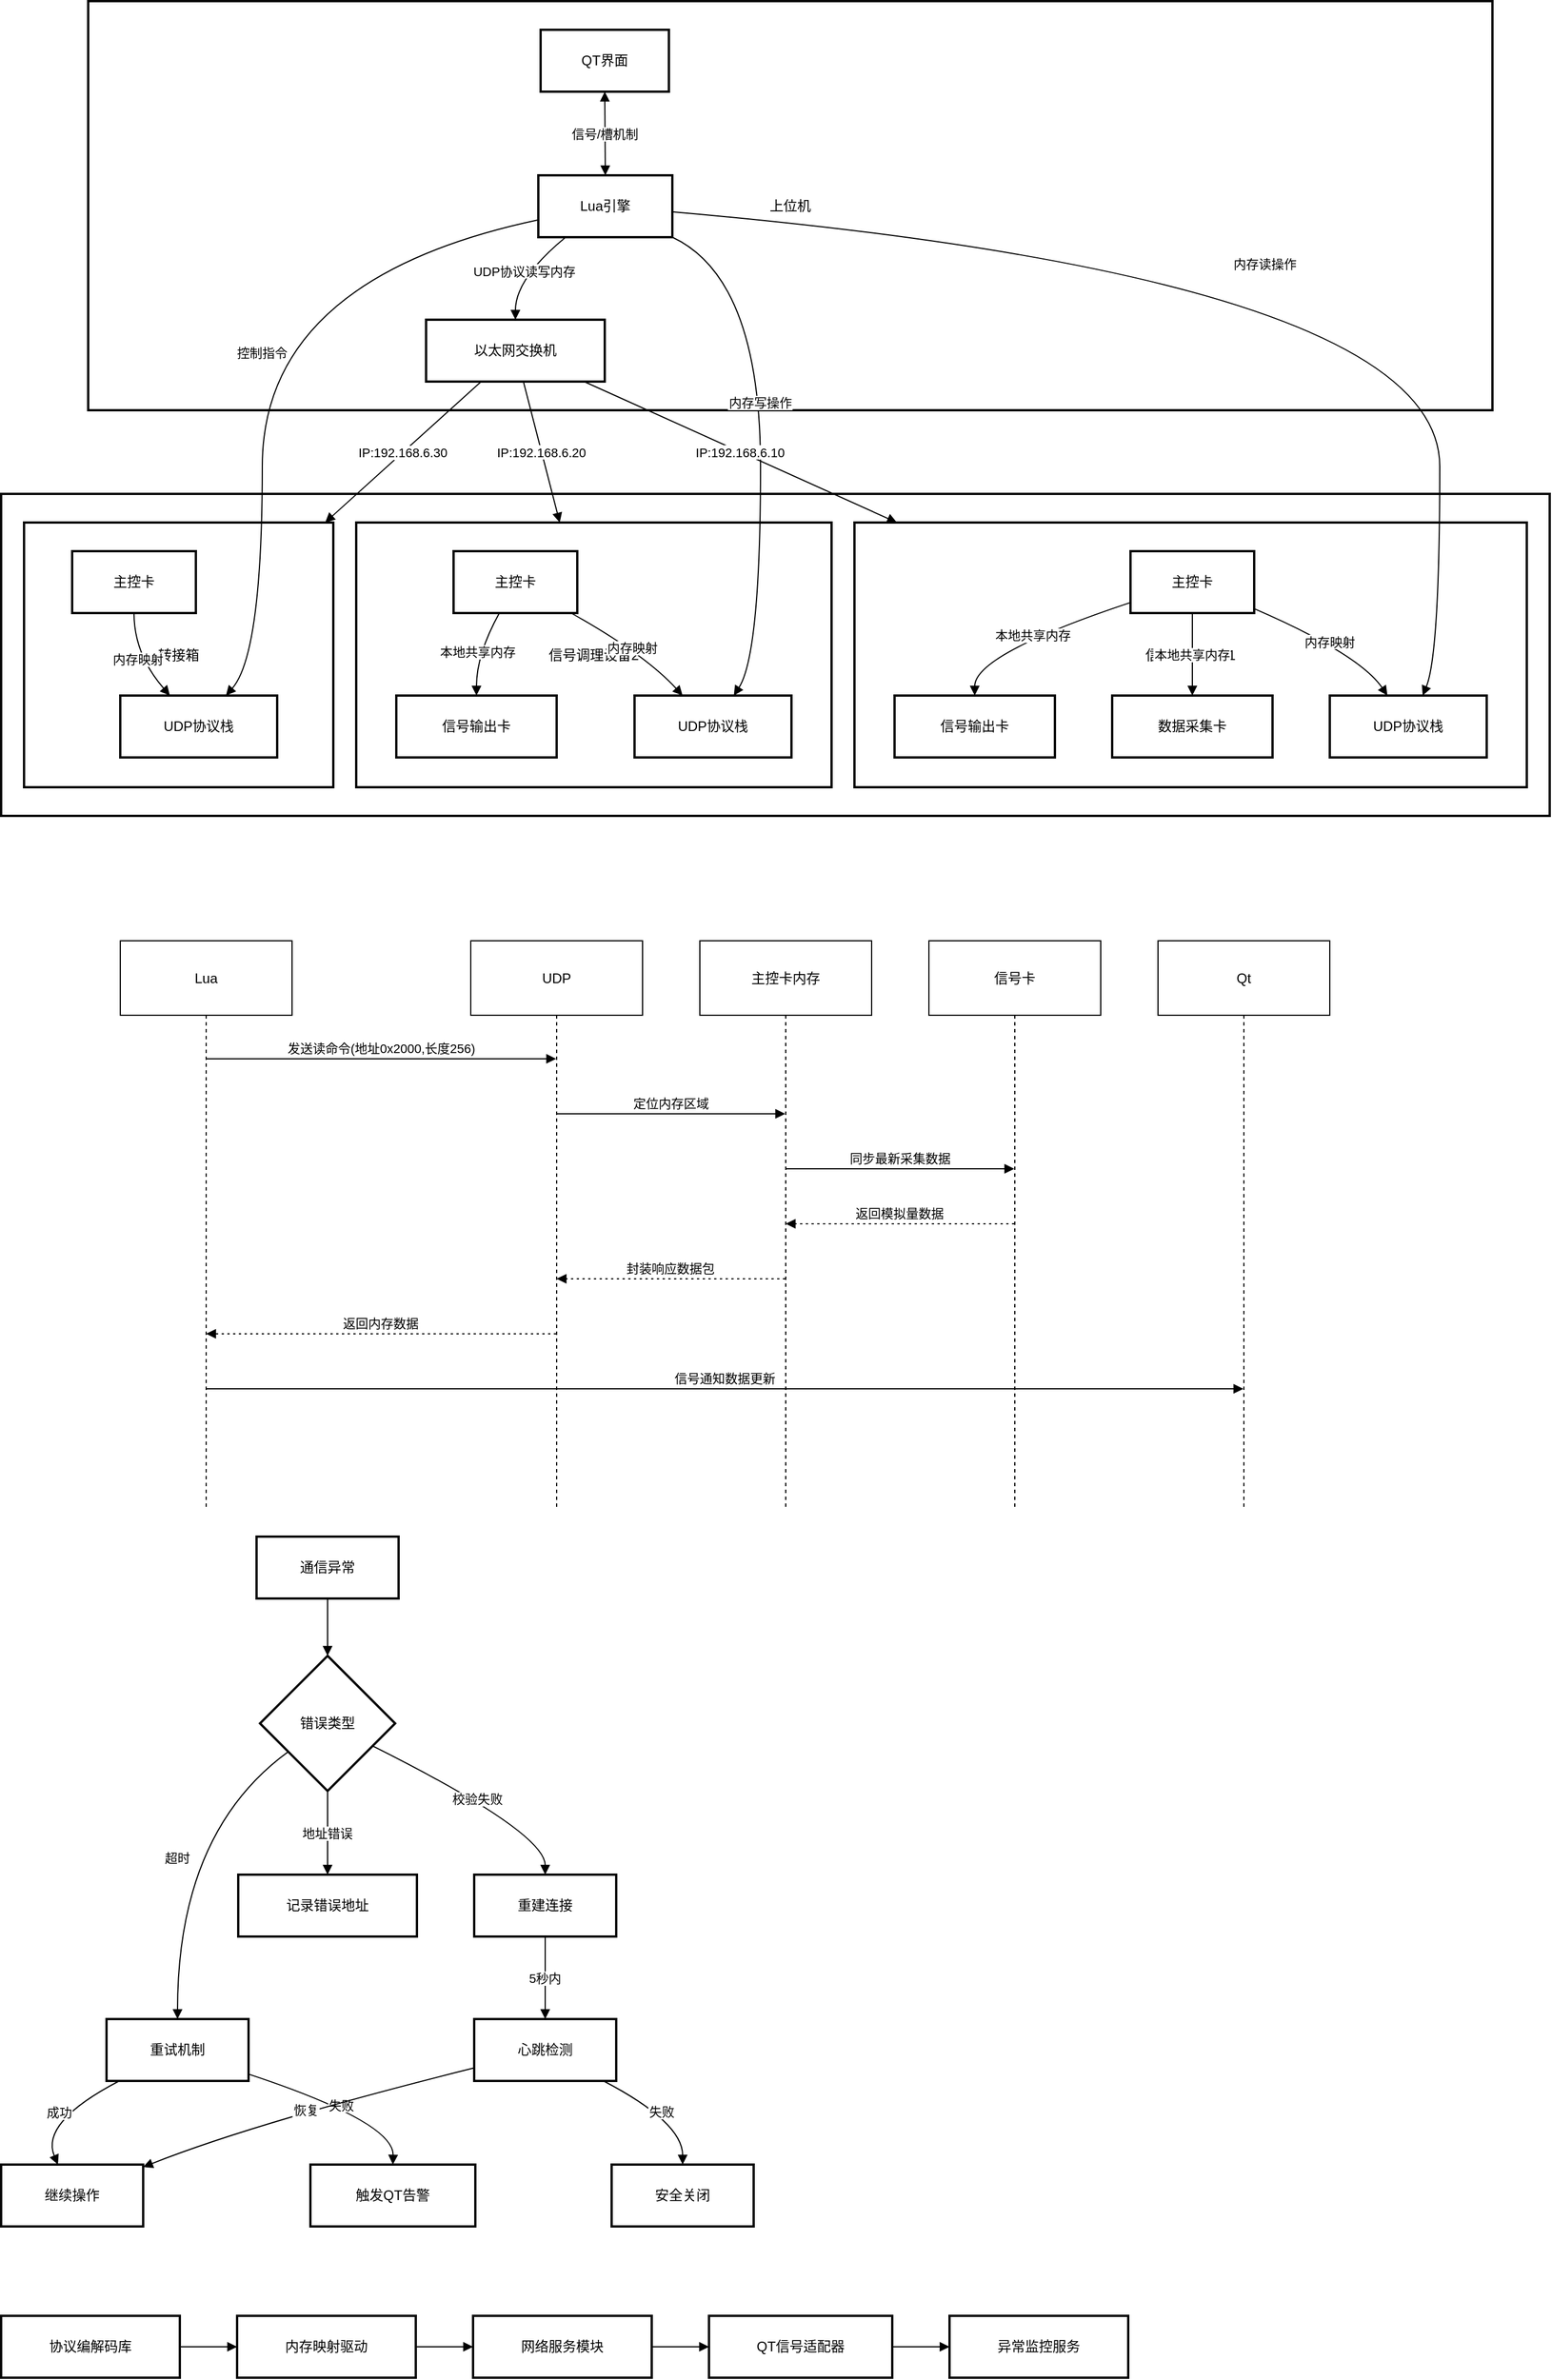 <mxfile version="26.1.1" pages="6">
  <diagram id="fr93NVcUBNjHGjSLeFZ3" name="系统架构">
    <mxGraphModel dx="1908" dy="1084" grid="1" gridSize="10" guides="1" tooltips="1" connect="1" arrows="1" fold="1" page="1" pageScale="1" pageWidth="827" pageHeight="1169" math="0" shadow="0">
      <root>
        <mxCell id="0" />
        <mxCell id="1" parent="0" />
        <mxCell id="3oBflC0pc15lU0llgxlW-1" value="下位机网络" style="whiteSpace=wrap;strokeWidth=2;" vertex="1" parent="1">
          <mxGeometry x="20" y="450" width="1352" height="281" as="geometry" />
        </mxCell>
        <mxCell id="3oBflC0pc15lU0llgxlW-2" value="转接箱" style="whiteSpace=wrap;strokeWidth=2;" vertex="1" parent="1">
          <mxGeometry x="40" y="475" width="270" height="231" as="geometry" />
        </mxCell>
        <mxCell id="3oBflC0pc15lU0llgxlW-3" value="信号调理设备2" style="whiteSpace=wrap;strokeWidth=2;" vertex="1" parent="1">
          <mxGeometry x="330" y="475" width="415" height="231" as="geometry" />
        </mxCell>
        <mxCell id="3oBflC0pc15lU0llgxlW-4" value="信号调理设备1" style="whiteSpace=wrap;strokeWidth=2;" vertex="1" parent="1">
          <mxGeometry x="765" y="475" width="587" height="231" as="geometry" />
        </mxCell>
        <mxCell id="3oBflC0pc15lU0llgxlW-5" value="上位机" style="whiteSpace=wrap;strokeWidth=2;" vertex="1" parent="1">
          <mxGeometry x="96" y="20" width="1226" height="357" as="geometry" />
        </mxCell>
        <mxCell id="3oBflC0pc15lU0llgxlW-6" value="QT界面" style="whiteSpace=wrap;strokeWidth=2;" vertex="1" parent="1">
          <mxGeometry x="491" y="45" width="112" height="54" as="geometry" />
        </mxCell>
        <mxCell id="3oBflC0pc15lU0llgxlW-7" value="Lua引擎" style="whiteSpace=wrap;strokeWidth=2;" vertex="1" parent="1">
          <mxGeometry x="489" y="172" width="117" height="54" as="geometry" />
        </mxCell>
        <mxCell id="3oBflC0pc15lU0llgxlW-8" value="以太网交换机" style="whiteSpace=wrap;strokeWidth=2;" vertex="1" parent="1">
          <mxGeometry x="391" y="298" width="156" height="54" as="geometry" />
        </mxCell>
        <mxCell id="3oBflC0pc15lU0llgxlW-9" value="主控卡" style="whiteSpace=wrap;strokeWidth=2;" vertex="1" parent="1">
          <mxGeometry x="1006" y="500" width="108" height="54" as="geometry" />
        </mxCell>
        <mxCell id="3oBflC0pc15lU0llgxlW-10" value="信号输出卡" style="whiteSpace=wrap;strokeWidth=2;" vertex="1" parent="1">
          <mxGeometry x="800" y="626" width="140" height="54" as="geometry" />
        </mxCell>
        <mxCell id="3oBflC0pc15lU0llgxlW-11" value="数据采集卡" style="whiteSpace=wrap;strokeWidth=2;" vertex="1" parent="1">
          <mxGeometry x="990" y="626" width="140" height="54" as="geometry" />
        </mxCell>
        <mxCell id="3oBflC0pc15lU0llgxlW-12" value="UDP协议栈" style="whiteSpace=wrap;strokeWidth=2;" vertex="1" parent="1">
          <mxGeometry x="1180" y="626" width="137" height="54" as="geometry" />
        </mxCell>
        <mxCell id="3oBflC0pc15lU0llgxlW-13" value="主控卡" style="whiteSpace=wrap;strokeWidth=2;" vertex="1" parent="1">
          <mxGeometry x="415" y="500" width="108" height="54" as="geometry" />
        </mxCell>
        <mxCell id="3oBflC0pc15lU0llgxlW-14" value="信号输出卡" style="whiteSpace=wrap;strokeWidth=2;" vertex="1" parent="1">
          <mxGeometry x="365" y="626" width="140" height="54" as="geometry" />
        </mxCell>
        <mxCell id="3oBflC0pc15lU0llgxlW-15" value="UDP协议栈" style="whiteSpace=wrap;strokeWidth=2;" vertex="1" parent="1">
          <mxGeometry x="573" y="626" width="137" height="54" as="geometry" />
        </mxCell>
        <mxCell id="3oBflC0pc15lU0llgxlW-16" value="主控卡" style="whiteSpace=wrap;strokeWidth=2;" vertex="1" parent="1">
          <mxGeometry x="82" y="500" width="108" height="54" as="geometry" />
        </mxCell>
        <mxCell id="3oBflC0pc15lU0llgxlW-17" value="UDP协议栈" style="whiteSpace=wrap;strokeWidth=2;" vertex="1" parent="1">
          <mxGeometry x="124" y="626" width="137" height="54" as="geometry" />
        </mxCell>
        <mxCell id="3oBflC0pc15lU0llgxlW-18" value="信号/槽机制" style="curved=1;startArrow=block;endArrow=block;exitX=0.5;exitY=1;entryX=0.5;entryY=-0.01;rounded=0;" edge="1" parent="1" source="3oBflC0pc15lU0llgxlW-6" target="3oBflC0pc15lU0llgxlW-7">
          <mxGeometry relative="1" as="geometry">
            <Array as="points" />
          </mxGeometry>
        </mxCell>
        <mxCell id="3oBflC0pc15lU0llgxlW-19" value="UDP协议读写内存" style="curved=1;startArrow=none;endArrow=block;exitX=0.21;exitY=0.99;entryX=0.5;entryY=0;rounded=0;" edge="1" parent="1" source="3oBflC0pc15lU0llgxlW-7" target="3oBflC0pc15lU0llgxlW-8">
          <mxGeometry relative="1" as="geometry">
            <Array as="points">
              <mxPoint x="469" y="262" />
            </Array>
          </mxGeometry>
        </mxCell>
        <mxCell id="3oBflC0pc15lU0llgxlW-20" value="本地共享内存" style="curved=1;startArrow=none;endArrow=block;exitX=0;exitY=0.83;entryX=0.5;entryY=0.01;rounded=0;" edge="1" parent="1" source="3oBflC0pc15lU0llgxlW-9" target="3oBflC0pc15lU0llgxlW-10">
          <mxGeometry relative="1" as="geometry">
            <Array as="points">
              <mxPoint x="870" y="590" />
            </Array>
          </mxGeometry>
        </mxCell>
        <mxCell id="3oBflC0pc15lU0llgxlW-21" value="本地共享内存" style="curved=1;startArrow=none;endArrow=block;exitX=0.5;exitY=1;entryX=0.5;entryY=0.01;rounded=0;" edge="1" parent="1" source="3oBflC0pc15lU0llgxlW-9" target="3oBflC0pc15lU0llgxlW-11">
          <mxGeometry relative="1" as="geometry">
            <Array as="points" />
          </mxGeometry>
        </mxCell>
        <mxCell id="3oBflC0pc15lU0llgxlW-22" value="内存映射" style="curved=1;startArrow=none;endArrow=block;exitX=1;exitY=0.93;entryX=0.37;entryY=0.01;rounded=0;" edge="1" parent="1" source="3oBflC0pc15lU0llgxlW-9" target="3oBflC0pc15lU0llgxlW-12">
          <mxGeometry relative="1" as="geometry">
            <Array as="points">
              <mxPoint x="1206" y="590" />
            </Array>
          </mxGeometry>
        </mxCell>
        <mxCell id="3oBflC0pc15lU0llgxlW-23" value="本地共享内存" style="curved=1;startArrow=none;endArrow=block;exitX=0.37;exitY=1;entryX=0.5;entryY=0.01;rounded=0;" edge="1" parent="1" source="3oBflC0pc15lU0llgxlW-13" target="3oBflC0pc15lU0llgxlW-14">
          <mxGeometry relative="1" as="geometry">
            <Array as="points">
              <mxPoint x="435" y="590" />
            </Array>
          </mxGeometry>
        </mxCell>
        <mxCell id="3oBflC0pc15lU0llgxlW-24" value="内存映射" style="curved=1;startArrow=none;endArrow=block;exitX=0.95;exitY=1;entryX=0.31;entryY=0.01;rounded=0;" edge="1" parent="1" source="3oBflC0pc15lU0llgxlW-13" target="3oBflC0pc15lU0llgxlW-15">
          <mxGeometry relative="1" as="geometry">
            <Array as="points">
              <mxPoint x="582" y="590" />
            </Array>
          </mxGeometry>
        </mxCell>
        <mxCell id="3oBflC0pc15lU0llgxlW-25" value="内存映射" style="curved=1;startArrow=none;endArrow=block;exitX=0.5;exitY=1;entryX=0.32;entryY=0.01;rounded=0;" edge="1" parent="1" source="3oBflC0pc15lU0llgxlW-16" target="3oBflC0pc15lU0llgxlW-17">
          <mxGeometry x="-0.013" relative="1" as="geometry">
            <Array as="points">
              <mxPoint x="136" y="590" />
            </Array>
            <mxPoint as="offset" />
          </mxGeometry>
        </mxCell>
        <mxCell id="3oBflC0pc15lU0llgxlW-26" value="内存读操作" style="curved=1;startArrow=none;endArrow=block;exitX=1;exitY=0.59;entryX=0.59;entryY=0.01;rounded=0;" edge="1" parent="1" source="3oBflC0pc15lU0llgxlW-7" target="3oBflC0pc15lU0llgxlW-12">
          <mxGeometry relative="1" as="geometry">
            <Array as="points">
              <mxPoint x="1276" y="262" />
              <mxPoint x="1276" y="590" />
            </Array>
          </mxGeometry>
        </mxCell>
        <mxCell id="3oBflC0pc15lU0llgxlW-27" value="内存写操作" style="curved=1;startArrow=none;endArrow=block;exitX=0.99;exitY=0.99;entryX=0.63;entryY=0.01;rounded=0;" edge="1" parent="1" source="3oBflC0pc15lU0llgxlW-7" target="3oBflC0pc15lU0llgxlW-15">
          <mxGeometry x="-0.153" relative="1" as="geometry">
            <Array as="points">
              <mxPoint x="683" y="262" />
              <mxPoint x="683" y="590" />
            </Array>
            <mxPoint as="offset" />
          </mxGeometry>
        </mxCell>
        <mxCell id="3oBflC0pc15lU0llgxlW-28" value="控制指令" style="curved=1;startArrow=none;endArrow=block;exitX=0;exitY=0.72;entryX=0.67;entryY=0.01;rounded=0;" edge="1" parent="1" source="3oBflC0pc15lU0llgxlW-7" target="3oBflC0pc15lU0llgxlW-17">
          <mxGeometry relative="1" as="geometry">
            <Array as="points">
              <mxPoint x="248" y="262" />
              <mxPoint x="248" y="590" />
            </Array>
          </mxGeometry>
        </mxCell>
        <mxCell id="3oBflC0pc15lU0llgxlW-29" value="IP:192.168.6.10" style="curved=1;startArrow=none;endArrow=block;rounded=0;" edge="1" parent="1" source="3oBflC0pc15lU0llgxlW-8" target="3oBflC0pc15lU0llgxlW-4">
          <mxGeometry x="-0.003" relative="1" as="geometry">
            <Array as="points" />
            <mxPoint as="offset" />
          </mxGeometry>
        </mxCell>
        <mxCell id="3oBflC0pc15lU0llgxlW-30" value="IP:192.168.6.20" style="curved=1;startArrow=none;endArrow=block;rounded=0;" edge="1" parent="1" source="3oBflC0pc15lU0llgxlW-8" target="3oBflC0pc15lU0llgxlW-3">
          <mxGeometry relative="1" as="geometry">
            <Array as="points" />
          </mxGeometry>
        </mxCell>
        <mxCell id="3oBflC0pc15lU0llgxlW-31" value="IP:192.168.6.30" style="curved=1;startArrow=none;endArrow=block;rounded=0;" edge="1" parent="1" source="3oBflC0pc15lU0llgxlW-8" target="3oBflC0pc15lU0llgxlW-2">
          <mxGeometry relative="1" as="geometry">
            <Array as="points" />
          </mxGeometry>
        </mxCell>
        <mxCell id="WZs-ZX3igS5-uTpZzK_O-1" value="Lua" style="shape=umlLifeline;perimeter=lifelinePerimeter;whiteSpace=wrap;container=1;dropTarget=0;collapsible=0;recursiveResize=0;outlineConnect=0;portConstraint=eastwest;newEdgeStyle={&quot;edgeStyle&quot;:&quot;elbowEdgeStyle&quot;,&quot;elbow&quot;:&quot;vertical&quot;,&quot;curved&quot;:0,&quot;rounded&quot;:0};size=65;" vertex="1" parent="1">
          <mxGeometry x="124" y="840" width="150" height="496" as="geometry" />
        </mxCell>
        <mxCell id="WZs-ZX3igS5-uTpZzK_O-2" value="UDP" style="shape=umlLifeline;perimeter=lifelinePerimeter;whiteSpace=wrap;container=1;dropTarget=0;collapsible=0;recursiveResize=0;outlineConnect=0;portConstraint=eastwest;newEdgeStyle={&quot;edgeStyle&quot;:&quot;elbowEdgeStyle&quot;,&quot;elbow&quot;:&quot;vertical&quot;,&quot;curved&quot;:0,&quot;rounded&quot;:0};size=65;" vertex="1" parent="1">
          <mxGeometry x="430" y="840" width="150" height="496" as="geometry" />
        </mxCell>
        <mxCell id="WZs-ZX3igS5-uTpZzK_O-3" value="主控卡内存" style="shape=umlLifeline;perimeter=lifelinePerimeter;whiteSpace=wrap;container=1;dropTarget=0;collapsible=0;recursiveResize=0;outlineConnect=0;portConstraint=eastwest;newEdgeStyle={&quot;edgeStyle&quot;:&quot;elbowEdgeStyle&quot;,&quot;elbow&quot;:&quot;vertical&quot;,&quot;curved&quot;:0,&quot;rounded&quot;:0};size=65;" vertex="1" parent="1">
          <mxGeometry x="630" y="840" width="150" height="496" as="geometry" />
        </mxCell>
        <mxCell id="WZs-ZX3igS5-uTpZzK_O-4" value="信号卡" style="shape=umlLifeline;perimeter=lifelinePerimeter;whiteSpace=wrap;container=1;dropTarget=0;collapsible=0;recursiveResize=0;outlineConnect=0;portConstraint=eastwest;newEdgeStyle={&quot;edgeStyle&quot;:&quot;elbowEdgeStyle&quot;,&quot;elbow&quot;:&quot;vertical&quot;,&quot;curved&quot;:0,&quot;rounded&quot;:0};size=65;" vertex="1" parent="1">
          <mxGeometry x="830" y="840" width="150" height="496" as="geometry" />
        </mxCell>
        <mxCell id="WZs-ZX3igS5-uTpZzK_O-5" value="Qt" style="shape=umlLifeline;perimeter=lifelinePerimeter;whiteSpace=wrap;container=1;dropTarget=0;collapsible=0;recursiveResize=0;outlineConnect=0;portConstraint=eastwest;newEdgeStyle={&quot;edgeStyle&quot;:&quot;elbowEdgeStyle&quot;,&quot;elbow&quot;:&quot;vertical&quot;,&quot;curved&quot;:0,&quot;rounded&quot;:0};size=65;" vertex="1" parent="1">
          <mxGeometry x="1030" y="840" width="150" height="496" as="geometry" />
        </mxCell>
        <mxCell id="WZs-ZX3igS5-uTpZzK_O-6" value="发送读命令(地址0x2000,长度256)" style="verticalAlign=bottom;edgeStyle=elbowEdgeStyle;elbow=vertical;curved=0;rounded=0;endArrow=block;" edge="1" parent="1" source="WZs-ZX3igS5-uTpZzK_O-1" target="WZs-ZX3igS5-uTpZzK_O-2">
          <mxGeometry relative="1" as="geometry">
            <Array as="points">
              <mxPoint x="361" y="943" />
            </Array>
          </mxGeometry>
        </mxCell>
        <mxCell id="WZs-ZX3igS5-uTpZzK_O-7" value="定位内存区域" style="verticalAlign=bottom;edgeStyle=elbowEdgeStyle;elbow=vertical;curved=0;rounded=0;endArrow=block;" edge="1" parent="1" source="WZs-ZX3igS5-uTpZzK_O-2" target="WZs-ZX3igS5-uTpZzK_O-3">
          <mxGeometry relative="1" as="geometry">
            <Array as="points">
              <mxPoint x="614" y="991" />
            </Array>
          </mxGeometry>
        </mxCell>
        <mxCell id="WZs-ZX3igS5-uTpZzK_O-8" value="同步最新采集数据" style="verticalAlign=bottom;edgeStyle=elbowEdgeStyle;elbow=vertical;curved=0;rounded=0;endArrow=block;" edge="1" parent="1" source="WZs-ZX3igS5-uTpZzK_O-3" target="WZs-ZX3igS5-uTpZzK_O-4">
          <mxGeometry relative="1" as="geometry">
            <Array as="points">
              <mxPoint x="814" y="1039" />
            </Array>
          </mxGeometry>
        </mxCell>
        <mxCell id="WZs-ZX3igS5-uTpZzK_O-9" value="返回模拟量数据" style="verticalAlign=bottom;edgeStyle=elbowEdgeStyle;elbow=vertical;curved=0;rounded=0;dashed=1;dashPattern=2 3;endArrow=block;" edge="1" parent="1" source="WZs-ZX3igS5-uTpZzK_O-4" target="WZs-ZX3igS5-uTpZzK_O-3">
          <mxGeometry relative="1" as="geometry">
            <Array as="points">
              <mxPoint x="817" y="1087" />
            </Array>
          </mxGeometry>
        </mxCell>
        <mxCell id="WZs-ZX3igS5-uTpZzK_O-10" value="封装响应数据包" style="verticalAlign=bottom;edgeStyle=elbowEdgeStyle;elbow=vertical;curved=0;rounded=0;dashed=1;dashPattern=2 3;endArrow=block;" edge="1" parent="1" source="WZs-ZX3igS5-uTpZzK_O-3" target="WZs-ZX3igS5-uTpZzK_O-2">
          <mxGeometry relative="1" as="geometry">
            <Array as="points">
              <mxPoint x="617" y="1135" />
            </Array>
          </mxGeometry>
        </mxCell>
        <mxCell id="WZs-ZX3igS5-uTpZzK_O-11" value="返回内存数据" style="verticalAlign=bottom;edgeStyle=elbowEdgeStyle;elbow=vertical;curved=0;rounded=0;dashed=1;dashPattern=2 3;endArrow=block;" edge="1" parent="1" source="WZs-ZX3igS5-uTpZzK_O-2" target="WZs-ZX3igS5-uTpZzK_O-1">
          <mxGeometry relative="1" as="geometry">
            <Array as="points">
              <mxPoint x="364" y="1183" />
            </Array>
          </mxGeometry>
        </mxCell>
        <mxCell id="WZs-ZX3igS5-uTpZzK_O-12" value="信号通知数据更新" style="verticalAlign=bottom;edgeStyle=elbowEdgeStyle;elbow=vertical;curved=0;rounded=0;endArrow=block;" edge="1" parent="1" source="WZs-ZX3igS5-uTpZzK_O-1" target="WZs-ZX3igS5-uTpZzK_O-5">
          <mxGeometry relative="1" as="geometry">
            <Array as="points">
              <mxPoint x="661" y="1231" />
            </Array>
          </mxGeometry>
        </mxCell>
        <mxCell id="WZs-ZX3igS5-uTpZzK_O-13" value="通信异常" style="whiteSpace=wrap;strokeWidth=2;" vertex="1" parent="1">
          <mxGeometry x="243" y="1360" width="124" height="54" as="geometry" />
        </mxCell>
        <mxCell id="WZs-ZX3igS5-uTpZzK_O-14" value="错误类型" style="rhombus;strokeWidth=2;whiteSpace=wrap;" vertex="1" parent="1">
          <mxGeometry x="246" y="1464" width="118" height="118" as="geometry" />
        </mxCell>
        <mxCell id="WZs-ZX3igS5-uTpZzK_O-15" value="重试机制" style="whiteSpace=wrap;strokeWidth=2;" vertex="1" parent="1">
          <mxGeometry x="112" y="1781" width="124" height="54" as="geometry" />
        </mxCell>
        <mxCell id="WZs-ZX3igS5-uTpZzK_O-16" value="重建连接" style="whiteSpace=wrap;strokeWidth=2;" vertex="1" parent="1">
          <mxGeometry x="433" y="1655" width="124" height="54" as="geometry" />
        </mxCell>
        <mxCell id="WZs-ZX3igS5-uTpZzK_O-17" value="记录错误地址" style="whiteSpace=wrap;strokeWidth=2;" vertex="1" parent="1">
          <mxGeometry x="227" y="1655" width="156" height="54" as="geometry" />
        </mxCell>
        <mxCell id="WZs-ZX3igS5-uTpZzK_O-18" value="继续操作" style="whiteSpace=wrap;strokeWidth=2;" vertex="1" parent="1">
          <mxGeometry x="20" y="1908" width="124" height="54" as="geometry" />
        </mxCell>
        <mxCell id="WZs-ZX3igS5-uTpZzK_O-19" value="触发QT告警" style="whiteSpace=wrap;strokeWidth=2;" vertex="1" parent="1">
          <mxGeometry x="290" y="1908" width="144" height="54" as="geometry" />
        </mxCell>
        <mxCell id="WZs-ZX3igS5-uTpZzK_O-20" value="心跳检测" style="whiteSpace=wrap;strokeWidth=2;" vertex="1" parent="1">
          <mxGeometry x="433" y="1781" width="124" height="54" as="geometry" />
        </mxCell>
        <mxCell id="WZs-ZX3igS5-uTpZzK_O-21" value="安全关闭" style="whiteSpace=wrap;strokeWidth=2;" vertex="1" parent="1">
          <mxGeometry x="553" y="1908" width="124" height="54" as="geometry" />
        </mxCell>
        <mxCell id="WZs-ZX3igS5-uTpZzK_O-22" value="" style="curved=1;startArrow=none;endArrow=block;exitX=0.5;exitY=1;entryX=0.5;entryY=0;rounded=0;" edge="1" parent="1" source="WZs-ZX3igS5-uTpZzK_O-13" target="WZs-ZX3igS5-uTpZzK_O-14">
          <mxGeometry relative="1" as="geometry">
            <Array as="points" />
          </mxGeometry>
        </mxCell>
        <mxCell id="WZs-ZX3igS5-uTpZzK_O-23" value="超时" style="curved=1;startArrow=none;endArrow=block;exitX=0;exitY=0.86;entryX=0.5;entryY=0;rounded=0;" edge="1" parent="1" source="WZs-ZX3igS5-uTpZzK_O-14" target="WZs-ZX3igS5-uTpZzK_O-15">
          <mxGeometry relative="1" as="geometry">
            <Array as="points">
              <mxPoint x="174" y="1618" />
            </Array>
          </mxGeometry>
        </mxCell>
        <mxCell id="WZs-ZX3igS5-uTpZzK_O-24" value="校验失败" style="curved=1;startArrow=none;endArrow=block;exitX=1;exitY=0.75;entryX=0.5;entryY=-0.01;rounded=0;" edge="1" parent="1" source="WZs-ZX3igS5-uTpZzK_O-14" target="WZs-ZX3igS5-uTpZzK_O-16">
          <mxGeometry relative="1" as="geometry">
            <Array as="points">
              <mxPoint x="495" y="1618" />
            </Array>
          </mxGeometry>
        </mxCell>
        <mxCell id="WZs-ZX3igS5-uTpZzK_O-25" value="地址错误" style="curved=1;startArrow=none;endArrow=block;exitX=0.5;exitY=1;entryX=0.5;entryY=-0.01;rounded=0;" edge="1" parent="1" source="WZs-ZX3igS5-uTpZzK_O-14" target="WZs-ZX3igS5-uTpZzK_O-17">
          <mxGeometry relative="1" as="geometry">
            <Array as="points" />
          </mxGeometry>
        </mxCell>
        <mxCell id="WZs-ZX3igS5-uTpZzK_O-26" value="成功" style="curved=1;startArrow=none;endArrow=block;exitX=0.09;exitY=1;entryX=0.4;entryY=0;rounded=0;" edge="1" parent="1" source="WZs-ZX3igS5-uTpZzK_O-15" target="WZs-ZX3igS5-uTpZzK_O-18">
          <mxGeometry relative="1" as="geometry">
            <Array as="points">
              <mxPoint x="54" y="1871" />
            </Array>
          </mxGeometry>
        </mxCell>
        <mxCell id="WZs-ZX3igS5-uTpZzK_O-27" value="失败" style="curved=1;startArrow=none;endArrow=block;exitX=1;exitY=0.89;entryX=0.5;entryY=0;rounded=0;" edge="1" parent="1" source="WZs-ZX3igS5-uTpZzK_O-15" target="WZs-ZX3igS5-uTpZzK_O-19">
          <mxGeometry relative="1" as="geometry">
            <Array as="points">
              <mxPoint x="363" y="1871" />
            </Array>
          </mxGeometry>
        </mxCell>
        <mxCell id="WZs-ZX3igS5-uTpZzK_O-28" value="5秒内" style="curved=1;startArrow=none;endArrow=block;exitX=0.5;exitY=0.99;entryX=0.5;entryY=0;rounded=0;" edge="1" parent="1" source="WZs-ZX3igS5-uTpZzK_O-16" target="WZs-ZX3igS5-uTpZzK_O-20">
          <mxGeometry relative="1" as="geometry">
            <Array as="points" />
          </mxGeometry>
        </mxCell>
        <mxCell id="WZs-ZX3igS5-uTpZzK_O-29" value="恢复" style="curved=1;startArrow=none;endArrow=block;exitX=0;exitY=0.79;entryX=1;entryY=0.04;rounded=0;" edge="1" parent="1" source="WZs-ZX3igS5-uTpZzK_O-20" target="WZs-ZX3igS5-uTpZzK_O-18">
          <mxGeometry relative="1" as="geometry">
            <Array as="points">
              <mxPoint x="243" y="1871" />
            </Array>
          </mxGeometry>
        </mxCell>
        <mxCell id="WZs-ZX3igS5-uTpZzK_O-30" value="失败" style="curved=1;startArrow=none;endArrow=block;exitX=0.91;exitY=1;entryX=0.5;entryY=0;rounded=0;" edge="1" parent="1" source="WZs-ZX3igS5-uTpZzK_O-20" target="WZs-ZX3igS5-uTpZzK_O-21">
          <mxGeometry relative="1" as="geometry">
            <Array as="points">
              <mxPoint x="615" y="1871" />
            </Array>
          </mxGeometry>
        </mxCell>
        <mxCell id="WZs-ZX3igS5-uTpZzK_O-31" value="协议编解码库" style="whiteSpace=wrap;strokeWidth=2;" vertex="1" parent="1">
          <mxGeometry x="20" y="2040" width="156" height="54" as="geometry" />
        </mxCell>
        <mxCell id="WZs-ZX3igS5-uTpZzK_O-32" value="内存映射驱动" style="whiteSpace=wrap;strokeWidth=2;" vertex="1" parent="1">
          <mxGeometry x="226" y="2040" width="156" height="54" as="geometry" />
        </mxCell>
        <mxCell id="WZs-ZX3igS5-uTpZzK_O-33" value="网络服务模块" style="whiteSpace=wrap;strokeWidth=2;" vertex="1" parent="1">
          <mxGeometry x="432" y="2040" width="156" height="54" as="geometry" />
        </mxCell>
        <mxCell id="WZs-ZX3igS5-uTpZzK_O-34" value="QT信号适配器" style="whiteSpace=wrap;strokeWidth=2;" vertex="1" parent="1">
          <mxGeometry x="638" y="2040" width="160" height="54" as="geometry" />
        </mxCell>
        <mxCell id="WZs-ZX3igS5-uTpZzK_O-35" value="异常监控服务" style="whiteSpace=wrap;strokeWidth=2;" vertex="1" parent="1">
          <mxGeometry x="848" y="2040" width="156" height="54" as="geometry" />
        </mxCell>
        <mxCell id="WZs-ZX3igS5-uTpZzK_O-36" value="" style="curved=1;startArrow=none;endArrow=block;exitX=1;exitY=0.5;entryX=0;entryY=0.5;rounded=0;" edge="1" parent="1" source="WZs-ZX3igS5-uTpZzK_O-31" target="WZs-ZX3igS5-uTpZzK_O-32">
          <mxGeometry relative="1" as="geometry">
            <Array as="points" />
          </mxGeometry>
        </mxCell>
        <mxCell id="WZs-ZX3igS5-uTpZzK_O-37" value="" style="curved=1;startArrow=none;endArrow=block;exitX=1;exitY=0.5;entryX=0;entryY=0.5;rounded=0;" edge="1" parent="1" source="WZs-ZX3igS5-uTpZzK_O-32" target="WZs-ZX3igS5-uTpZzK_O-33">
          <mxGeometry relative="1" as="geometry">
            <Array as="points" />
          </mxGeometry>
        </mxCell>
        <mxCell id="WZs-ZX3igS5-uTpZzK_O-38" value="" style="curved=1;startArrow=none;endArrow=block;exitX=1;exitY=0.5;entryX=0;entryY=0.5;rounded=0;" edge="1" parent="1" source="WZs-ZX3igS5-uTpZzK_O-33" target="WZs-ZX3igS5-uTpZzK_O-34">
          <mxGeometry relative="1" as="geometry">
            <Array as="points" />
          </mxGeometry>
        </mxCell>
        <mxCell id="WZs-ZX3igS5-uTpZzK_O-39" value="" style="curved=1;startArrow=none;endArrow=block;exitX=1;exitY=0.5;entryX=0;entryY=0.5;rounded=0;" edge="1" parent="1" source="WZs-ZX3igS5-uTpZzK_O-34" target="WZs-ZX3igS5-uTpZzK_O-35">
          <mxGeometry relative="1" as="geometry">
            <Array as="points" />
          </mxGeometry>
        </mxCell>
      </root>
    </mxGraphModel>
  </diagram>
  <diagram id="13mPc4WCaI_U5c3pI3rt" name="指令控制流">
    <mxGraphModel dx="1122" dy="638" grid="1" gridSize="10" guides="1" tooltips="1" connect="1" arrows="1" fold="1" page="1" pageScale="1" pageWidth="827" pageHeight="1169" math="0" shadow="0">
      <root>
        <mxCell id="0" />
        <mxCell id="1" parent="0" />
        <mxCell id="ibVsWfsKs-d3IraglgGL-3" value="" style="whiteSpace=wrap;strokeWidth=2;" vertex="1" parent="1">
          <mxGeometry x="250" y="20" width="860" height="400" as="geometry" />
        </mxCell>
        <mxCell id="ibVsWfsKs-d3IraglgGL-26" value="" style="rounded=0;whiteSpace=wrap;html=1;dashed=1;" vertex="1" parent="1">
          <mxGeometry x="468" y="136" width="300" height="80" as="geometry" />
        </mxCell>
        <mxCell id="ibVsWfsKs-d3IraglgGL-1" value="数据存储" style="whiteSpace=wrap;strokeWidth=2;" vertex="1" parent="1">
          <mxGeometry x="20" y="298" width="210" height="298" as="geometry" />
        </mxCell>
        <mxCell id="ibVsWfsKs-d3IraglgGL-2" value="物理设备" style="whiteSpace=wrap;strokeWidth=2;" vertex="1" parent="1">
          <mxGeometry x="685" y="492" width="215" height="104" as="geometry" />
        </mxCell>
        <mxCell id="ibVsWfsKs-d3IraglgGL-24" value="输出指令" style="edgeStyle=orthogonalEdgeStyle;rounded=0;orthogonalLoop=1;jettySize=auto;html=1;entryX=0.5;entryY=0;entryDx=0;entryDy=0;curved=1;" edge="1" parent="1" source="ibVsWfsKs-d3IraglgGL-4" target="ibVsWfsKs-d3IraglgGL-5">
          <mxGeometry relative="1" as="geometry" />
        </mxCell>
        <mxCell id="ibVsWfsKs-d3IraglgGL-4" value="测试控制软件" style="whiteSpace=wrap;strokeWidth=2;" vertex="1" parent="1">
          <mxGeometry x="617" y="45" width="156" height="54" as="geometry" />
        </mxCell>
        <mxCell id="ibVsWfsKs-d3IraglgGL-5" value="输出类板卡" style="whiteSpace=wrap;strokeWidth=2;" vertex="1" parent="1">
          <mxGeometry x="617" y="150" width="124" height="54" as="geometry" />
        </mxCell>
        <mxCell id="ibVsWfsKs-d3IraglgGL-6" value="转接板控制器" style="whiteSpace=wrap;strokeWidth=2;" vertex="1" parent="1">
          <mxGeometry x="720" y="332" width="156" height="54" as="geometry" />
        </mxCell>
        <mxCell id="ibVsWfsKs-d3IraglgGL-8" value="数据采集板卡" style="whiteSpace=wrap;strokeWidth=2;" vertex="1" parent="1">
          <mxGeometry x="490" y="150" width="116" height="54" as="geometry" />
        </mxCell>
        <mxCell id="ibVsWfsKs-d3IraglgGL-9" value="被测设备" style="whiteSpace=wrap;strokeWidth=2;" vertex="1" parent="1">
          <mxGeometry x="736" y="517" width="124" height="54" as="geometry" />
        </mxCell>
        <mxCell id="ibVsWfsKs-d3IraglgGL-10" value="本地 CSV 文件" style="shape=cylinder3;boundedLbl=1;backgroundOutline=1;size=10;strokeWidth=2;whiteSpace=wrap;" vertex="1" parent="1">
          <mxGeometry x="78" y="323" width="95" height="71" as="geometry" />
        </mxCell>
        <mxCell id="ibVsWfsKs-d3IraglgGL-11" value="报告生成器" style="whiteSpace=wrap;strokeWidth=2;" vertex="1" parent="1">
          <mxGeometry x="55" y="517" width="140" height="54" as="geometry" />
        </mxCell>
        <mxCell id="ibVsWfsKs-d3IraglgGL-13" value="发送转接指令" style="curved=1;startArrow=none;endArrow=block;exitX=0.94;exitY=1;entryX=0.67;entryY=0;rounded=0;" edge="1" parent="1" source="ibVsWfsKs-d3IraglgGL-4" target="ibVsWfsKs-d3IraglgGL-6">
          <mxGeometry x="0.001" relative="1" as="geometry">
            <Array as="points">
              <mxPoint x="858" y="135" />
              <mxPoint x="858" y="298" />
            </Array>
            <mxPoint as="offset" />
          </mxGeometry>
        </mxCell>
        <mxCell id="ibVsWfsKs-d3IraglgGL-15" value="采集指令" style="curved=1;startArrow=none;endArrow=block;exitX=0;exitY=0.94;entryX=0.5;entryY=-0.01;rounded=0;" edge="1" parent="1" source="ibVsWfsKs-d3IraglgGL-4" target="ibVsWfsKs-d3IraglgGL-8">
          <mxGeometry relative="1" as="geometry">
            <Array as="points">
              <mxPoint x="489" y="135" />
            </Array>
          </mxGeometry>
        </mxCell>
        <mxCell id="ibVsWfsKs-d3IraglgGL-17" value="控制信号" style="curved=1;startArrow=none;endArrow=block;exitX=0.62;exitY=1;entryX=0.68;entryY=0;rounded=0;" edge="1" parent="1" source="ibVsWfsKs-d3IraglgGL-6" target="ibVsWfsKs-d3IraglgGL-9">
          <mxGeometry relative="1" as="geometry">
            <Array as="points">
              <mxPoint x="842" y="420" />
              <mxPoint x="842" y="492" />
            </Array>
          </mxGeometry>
        </mxCell>
        <mxCell id="ibVsWfsKs-d3IraglgGL-18" value="返回信号" style="curved=1;startArrow=none;endArrow=block;exitX=0.31;exitY=0;entryX=0.37;entryY=1;rounded=0;" edge="1" parent="1" source="ibVsWfsKs-d3IraglgGL-9" target="ibVsWfsKs-d3IraglgGL-6">
          <mxGeometry relative="1" as="geometry">
            <Array as="points">
              <mxPoint x="754" y="492" />
              <mxPoint x="754" y="420" />
            </Array>
          </mxGeometry>
        </mxCell>
        <mxCell id="ibVsWfsKs-d3IraglgGL-20" value="采集信号" style="curved=1;startArrow=none;endArrow=block;exitX=0.64;exitY=0.99;entryX=0;entryY=0.16;rounded=0;" edge="1" parent="1" source="ibVsWfsKs-d3IraglgGL-8" target="ibVsWfsKs-d3IraglgGL-6">
          <mxGeometry relative="1" as="geometry">
            <Array as="points">
              <mxPoint x="541" y="262" />
              <mxPoint x="541" y="298" />
            </Array>
          </mxGeometry>
        </mxCell>
        <mxCell id="ibVsWfsKs-d3IraglgGL-21" value="存储配置日志" style="curved=1;startArrow=none;endArrow=block;exitX=0;exitY=0.74;entryX=0.99;entryY=0.3;rounded=0;" edge="1" parent="1" source="ibVsWfsKs-d3IraglgGL-4" target="ibVsWfsKs-d3IraglgGL-10">
          <mxGeometry relative="1" as="geometry">
            <Array as="points">
              <mxPoint x="320" y="135" />
              <mxPoint x="320" y="298" />
            </Array>
          </mxGeometry>
        </mxCell>
        <mxCell id="ibVsWfsKs-d3IraglgGL-22" value="采集数据" style="curved=1;startArrow=none;endArrow=block;exitX=0.35;exitY=0.99;entryX=0.99;entryY=0.38;rounded=0;" edge="1" parent="1" source="ibVsWfsKs-d3IraglgGL-8" target="ibVsWfsKs-d3IraglgGL-10">
          <mxGeometry relative="1" as="geometry">
            <Array as="points">
              <mxPoint x="437" y="262" />
              <mxPoint x="437" y="298" />
            </Array>
          </mxGeometry>
        </mxCell>
        <mxCell id="ibVsWfsKs-d3IraglgGL-23" value="提供历史数据" style="curved=1;startArrow=none;endArrow=block;exitX=0.49;exitY=1.01;entryX=0.5;entryY=0;rounded=0;" edge="1" parent="1" source="ibVsWfsKs-d3IraglgGL-10" target="ibVsWfsKs-d3IraglgGL-11">
          <mxGeometry relative="1" as="geometry">
            <Array as="points" />
          </mxGeometry>
        </mxCell>
        <mxCell id="ibVsWfsKs-d3IraglgGL-25" style="edgeStyle=orthogonalEdgeStyle;rounded=0;orthogonalLoop=1;jettySize=auto;html=1;entryX=0.357;entryY=0.011;entryDx=0;entryDy=0;entryPerimeter=0;curved=1;" edge="1" parent="1" source="ibVsWfsKs-d3IraglgGL-5" target="ibVsWfsKs-d3IraglgGL-6">
          <mxGeometry relative="1" as="geometry" />
        </mxCell>
        <mxCell id="ibVsWfsKs-d3IraglgGL-28" value="输出信号" style="edgeLabel;html=1;align=center;verticalAlign=middle;resizable=0;points=[];" vertex="1" connectable="0" parent="ibVsWfsKs-d3IraglgGL-25">
          <mxGeometry x="0.123" y="-5" relative="1" as="geometry">
            <mxPoint x="-1" as="offset" />
          </mxGeometry>
        </mxCell>
        <mxCell id="ibVsWfsKs-d3IraglgGL-27" value="信号调理设备" style="text;html=1;align=center;verticalAlign=middle;whiteSpace=wrap;rounded=0;" vertex="1" parent="1">
          <mxGeometry x="588" y="220" width="60" height="30" as="geometry" />
        </mxCell>
      </root>
    </mxGraphModel>
  </diagram>
  <diagram id="-t4ZFmCNcSSIS-CfIzk4" name="第 3 页">
    <mxGraphModel dx="1122" dy="638" grid="1" gridSize="10" guides="1" tooltips="1" connect="1" arrows="1" fold="1" page="1" pageScale="1" pageWidth="827" pageHeight="1169" math="0" shadow="0">
      <root>
        <mxCell id="0" />
        <mxCell id="1" parent="0" />
        <mxCell id="vBjyzEMphGI3Vv4maocU-1" value="测试系统" style="shape=umlLifeline;perimeter=lifelinePerimeter;whiteSpace=wrap;container=1;dropTarget=0;collapsible=0;recursiveResize=0;outlineConnect=0;portConstraint=eastwest;newEdgeStyle={&quot;edgeStyle&quot;:&quot;elbowEdgeStyle&quot;,&quot;elbow&quot;:&quot;vertical&quot;,&quot;curved&quot;:0,&quot;rounded&quot;:0};size=65;" vertex="1" parent="1">
          <mxGeometry x="29" y="20" width="150" height="1819" as="geometry" />
        </mxCell>
        <mxCell id="vBjyzEMphGI3Vv4maocU-2" value="信号调理设备" style="shape=umlLifeline;perimeter=lifelinePerimeter;whiteSpace=wrap;container=1;dropTarget=0;collapsible=0;recursiveResize=0;outlineConnect=0;portConstraint=eastwest;newEdgeStyle={&quot;edgeStyle&quot;:&quot;elbowEdgeStyle&quot;,&quot;elbow&quot;:&quot;vertical&quot;,&quot;curved&quot;:0,&quot;rounded&quot;:0};size=65;" vertex="1" parent="1">
          <mxGeometry x="363" y="20" width="150" height="1819" as="geometry" />
        </mxCell>
        <mxCell id="vBjyzEMphGI3Vv4maocU-3" value="转接板" style="shape=umlLifeline;perimeter=lifelinePerimeter;whiteSpace=wrap;container=1;dropTarget=0;collapsible=0;recursiveResize=0;outlineConnect=0;portConstraint=eastwest;newEdgeStyle={&quot;edgeStyle&quot;:&quot;elbowEdgeStyle&quot;,&quot;elbow&quot;:&quot;vertical&quot;,&quot;curved&quot;:0,&quot;rounded&quot;:0};size=65;" vertex="1" parent="1">
          <mxGeometry x="563" y="20" width="150" height="1819" as="geometry" />
        </mxCell>
        <mxCell id="vBjyzEMphGI3Vv4maocU-4" value="信号调理设备" style="shape=umlLifeline;perimeter=lifelinePerimeter;whiteSpace=wrap;container=1;dropTarget=0;collapsible=0;recursiveResize=0;outlineConnect=0;portConstraint=eastwest;newEdgeStyle={&quot;edgeStyle&quot;:&quot;elbowEdgeStyle&quot;,&quot;elbow&quot;:&quot;vertical&quot;,&quot;curved&quot;:0,&quot;rounded&quot;:0};size=65;" vertex="1" parent="1">
          <mxGeometry x="763" y="20" width="150" height="1819" as="geometry" />
        </mxCell>
        <mxCell id="vBjyzEMphGI3Vv4maocU-5" value="信号调理设备" style="shape=umlLifeline;perimeter=lifelinePerimeter;whiteSpace=wrap;container=1;dropTarget=0;collapsible=0;recursiveResize=0;outlineConnect=0;portConstraint=eastwest;newEdgeStyle={&quot;edgeStyle&quot;:&quot;elbowEdgeStyle&quot;,&quot;elbow&quot;:&quot;vertical&quot;,&quot;curved&quot;:0,&quot;rounded&quot;:0};size=65;" vertex="1" parent="1">
          <mxGeometry x="963" y="20" width="150" height="1819" as="geometry" />
        </mxCell>
        <mxCell id="vBjyzEMphGI3Vv4maocU-6" value="DB" style="shape=umlLifeline;perimeter=lifelinePerimeter;whiteSpace=wrap;container=1;dropTarget=0;collapsible=0;recursiveResize=0;outlineConnect=0;portConstraint=eastwest;newEdgeStyle={&quot;edgeStyle&quot;:&quot;elbowEdgeStyle&quot;,&quot;elbow&quot;:&quot;vertical&quot;,&quot;curved&quot;:0,&quot;rounded&quot;:0};size=65;" vertex="1" parent="1">
          <mxGeometry x="1163" y="20" width="150" height="1819" as="geometry" />
        </mxCell>
        <mxCell id="vBjyzEMphGI3Vv4maocU-7" value="loop" style="shape=umlFrame;dashed=1;pointerEvents=0;dropTarget=0;strokeColor=#B3B3B3;height=20;width=40" vertex="1" parent="1">
          <mxGeometry x="93" y="212" width="356" height="141" as="geometry" />
        </mxCell>
        <mxCell id="vBjyzEMphGI3Vv4maocU-8" value="[状态验证]" style="text;strokeColor=none;fillColor=none;align=center;verticalAlign=middle;whiteSpace=wrap;" vertex="1" parent="vBjyzEMphGI3Vv4maocU-7">
          <mxGeometry x="40" width="316" height="20" as="geometry" />
        </mxCell>
        <mxCell id="vBjyzEMphGI3Vv4maocU-9" value="" style="shape=umlFrame;dashed=1;pointerEvents=0;dropTarget=0;strokeColor=#B3B3B3;height=20;width=0" vertex="1" parent="1">
          <mxGeometry x="69" y="95" width="1004" height="364" as="geometry" />
        </mxCell>
        <mxCell id="vBjyzEMphGI3Vv4maocU-10" value="" style="text;strokeColor=none;fillColor=none;align=center;verticalAlign=middle;whiteSpace=wrap;" vertex="1" parent="vBjyzEMphGI3Vv4maocU-9">
          <mxGeometry width="1004" height="20" as="geometry" />
        </mxCell>
        <mxCell id="vBjyzEMphGI3Vv4maocU-11" value="loop" style="shape=umlFrame;dashed=1;pointerEvents=0;dropTarget=0;strokeColor=#B3B3B3;height=20;width=40" vertex="1" parent="1">
          <mxGeometry x="93" y="964" width="556" height="141" as="geometry" />
        </mxCell>
        <mxCell id="vBjyzEMphGI3Vv4maocU-12" value="[负端验证]" style="text;strokeColor=none;fillColor=none;align=center;verticalAlign=middle;whiteSpace=wrap;" vertex="1" parent="vBjyzEMphGI3Vv4maocU-11">
          <mxGeometry x="40" width="516" height="20" as="geometry" />
        </mxCell>
        <mxCell id="vBjyzEMphGI3Vv4maocU-13" value="alt" style="shape=umlFrame;dashed=1;pointerEvents=0;dropTarget=0;strokeColor=#B3B3B3;height=20;width=30" vertex="1" parent="1">
          <mxGeometry x="83" y="538" width="966" height="865" as="geometry" />
        </mxCell>
        <mxCell id="vBjyzEMphGI3Vv4maocU-14" value="[单点采集]" style="text;strokeColor=none;fillColor=none;align=center;verticalAlign=middle;whiteSpace=wrap;" vertex="1" parent="vBjyzEMphGI3Vv4maocU-13">
          <mxGeometry x="30" width="936" height="20" as="geometry" />
        </mxCell>
        <mxCell id="vBjyzEMphGI3Vv4maocU-15" value="[组合采集]" style="shape=line;dashed=1;whiteSpace=wrap;verticalAlign=top;labelPosition=center;verticalLabelPosition=middle;align=center;strokeColor=#B3B3B3;" vertex="1" parent="vBjyzEMphGI3Vv4maocU-13">
          <mxGeometry y="338" width="966" height="4" as="geometry" />
        </mxCell>
        <mxCell id="vBjyzEMphGI3Vv4maocU-16" value="" style="shape=umlFrame;dashed=1;pointerEvents=0;dropTarget=0;strokeColor=#B3B3B3;height=20;width=0" vertex="1" parent="1">
          <mxGeometry x="69" y="469" width="1004" height="992" as="geometry" />
        </mxCell>
        <mxCell id="vBjyzEMphGI3Vv4maocU-17" value="" style="text;strokeColor=none;fillColor=none;align=center;verticalAlign=middle;whiteSpace=wrap;" vertex="1" parent="vBjyzEMphGI3Vv4maocU-16">
          <mxGeometry width="1004" height="20" as="geometry" />
        </mxCell>
        <mxCell id="vBjyzEMphGI3Vv4maocU-18" value="" style="shape=umlFrame;dashed=1;pointerEvents=0;dropTarget=0;strokeColor=#B3B3B3;height=20;width=0" vertex="1" parent="1">
          <mxGeometry x="20" y="1471" width="1229" height="273" as="geometry" />
        </mxCell>
        <mxCell id="vBjyzEMphGI3Vv4maocU-19" value="" style="text;strokeColor=none;fillColor=none;align=center;verticalAlign=middle;whiteSpace=wrap;" vertex="1" parent="vBjyzEMphGI3Vv4maocU-18">
          <mxGeometry width="1229" height="20" as="geometry" />
        </mxCell>
        <mxCell id="vBjyzEMphGI3Vv4maocU-20" value="set_output_mode(电压/电流/触点类型)" style="verticalAlign=bottom;edgeStyle=elbowEdgeStyle;elbow=vertical;curved=0;rounded=0;endArrow=block;" edge="1" parent="1" source="vBjyzEMphGI3Vv4maocU-1" target="vBjyzEMphGI3Vv4maocU-2">
          <mxGeometry relative="1" as="geometry">
            <Array as="points">
              <mxPoint x="280" y="192" />
            </Array>
          </mxGeometry>
        </mxCell>
        <mxCell id="vBjyzEMphGI3Vv4maocU-21" value="get_device_status()" style="verticalAlign=bottom;edgeStyle=elbowEdgeStyle;elbow=vertical;curved=0;rounded=0;endArrow=block;" edge="1" parent="1" source="vBjyzEMphGI3Vv4maocU-1" target="vBjyzEMphGI3Vv4maocU-2">
          <mxGeometry relative="1" as="geometry">
            <Array as="points">
              <mxPoint x="280" y="285" />
            </Array>
          </mxGeometry>
        </mxCell>
        <mxCell id="vBjyzEMphGI3Vv4maocU-22" value="返回状态码" style="verticalAlign=bottom;edgeStyle=elbowEdgeStyle;elbow=vertical;curved=0;rounded=0;dashed=1;dashPattern=2 3;endArrow=block;" edge="1" parent="1" source="vBjyzEMphGI3Vv4maocU-2" target="vBjyzEMphGI3Vv4maocU-1">
          <mxGeometry relative="1" as="geometry">
            <Array as="points">
              <mxPoint x="283" y="333" />
            </Array>
          </mxGeometry>
        </mxCell>
        <mxCell id="vBjyzEMphGI3Vv4maocU-23" value="configure_relay(输出矩阵)" style="verticalAlign=bottom;edgeStyle=elbowEdgeStyle;elbow=vertical;curved=0;rounded=0;endArrow=block;" edge="1" parent="1" source="vBjyzEMphGI3Vv4maocU-1" target="vBjyzEMphGI3Vv4maocU-3">
          <mxGeometry relative="1" as="geometry">
            <Array as="points">
              <mxPoint x="380" y="391" />
            </Array>
          </mxGeometry>
        </mxCell>
        <mxCell id="vBjyzEMphGI3Vv4maocU-24" value="配置确认" style="verticalAlign=bottom;edgeStyle=elbowEdgeStyle;elbow=vertical;curved=0;rounded=0;dashed=1;dashPattern=2 3;endArrow=block;" edge="1" parent="1" source="vBjyzEMphGI3Vv4maocU-3" target="vBjyzEMphGI3Vv4maocU-1">
          <mxGeometry relative="1" as="geometry">
            <Array as="points">
              <mxPoint x="383" y="439" />
            </Array>
          </mxGeometry>
        </mxCell>
        <mxCell id="vBjyzEMphGI3Vv4maocU-25" value="set_condition_params(量程,滤波)" style="verticalAlign=bottom;edgeStyle=elbowEdgeStyle;elbow=vertical;curved=0;rounded=0;endArrow=block;" edge="1" parent="1" source="vBjyzEMphGI3Vv4maocU-1" target="vBjyzEMphGI3Vv4maocU-4">
          <mxGeometry relative="1" as="geometry">
            <Array as="points">
              <mxPoint x="480" y="611" />
            </Array>
          </mxGeometry>
        </mxCell>
        <mxCell id="vBjyzEMphGI3Vv4maocU-26" value="参数确认" style="verticalAlign=bottom;edgeStyle=elbowEdgeStyle;elbow=vertical;curved=0;rounded=0;dashed=1;dashPattern=2 3;endArrow=block;" edge="1" parent="1" source="vBjyzEMphGI3Vv4maocU-4" target="vBjyzEMphGI3Vv4maocU-1">
          <mxGeometry relative="1" as="geometry">
            <Array as="points">
              <mxPoint x="483" y="659" />
            </Array>
          </mxGeometry>
        </mxCell>
        <mxCell id="vBjyzEMphGI3Vv4maocU-27" value="set_acquisition_relay(通道号)" style="verticalAlign=bottom;edgeStyle=elbowEdgeStyle;elbow=vertical;curved=0;rounded=0;endArrow=block;" edge="1" parent="1" source="vBjyzEMphGI3Vv4maocU-1" target="vBjyzEMphGI3Vv4maocU-3">
          <mxGeometry relative="1" as="geometry">
            <Array as="points">
              <mxPoint x="380" y="707" />
            </Array>
          </mxGeometry>
        </mxCell>
        <mxCell id="vBjyzEMphGI3Vv4maocU-28" value="继电器状态" style="verticalAlign=bottom;edgeStyle=elbowEdgeStyle;elbow=vertical;curved=0;rounded=0;dashed=1;dashPattern=2 3;endArrow=block;" edge="1" parent="1" source="vBjyzEMphGI3Vv4maocU-3" target="vBjyzEMphGI3Vv4maocU-1">
          <mxGeometry relative="1" as="geometry">
            <Array as="points">
              <mxPoint x="383" y="755" />
            </Array>
          </mxGeometry>
        </mxCell>
        <mxCell id="vBjyzEMphGI3Vv4maocU-29" value="start_single_measure()" style="verticalAlign=bottom;edgeStyle=elbowEdgeStyle;elbow=vertical;curved=0;rounded=0;endArrow=block;" edge="1" parent="1" source="vBjyzEMphGI3Vv4maocU-1" target="vBjyzEMphGI3Vv4maocU-5">
          <mxGeometry relative="1" as="geometry">
            <Array as="points">
              <mxPoint x="580" y="803" />
            </Array>
          </mxGeometry>
        </mxCell>
        <mxCell id="vBjyzEMphGI3Vv4maocU-30" value="原始测量值" style="verticalAlign=bottom;edgeStyle=elbowEdgeStyle;elbow=vertical;curved=0;rounded=0;dashed=1;dashPattern=2 3;endArrow=block;" edge="1" parent="1" source="vBjyzEMphGI3Vv4maocU-5" target="vBjyzEMphGI3Vv4maocU-1">
          <mxGeometry relative="1" as="geometry">
            <Array as="points">
              <mxPoint x="583" y="851" />
            </Array>
          </mxGeometry>
        </mxCell>
        <mxCell id="vBjyzEMphGI3Vv4maocU-31" value="set_negative_relay(负端通道)" style="verticalAlign=bottom;edgeStyle=elbowEdgeStyle;elbow=vertical;curved=0;rounded=0;endArrow=block;" edge="1" parent="1" source="vBjyzEMphGI3Vv4maocU-1" target="vBjyzEMphGI3Vv4maocU-3">
          <mxGeometry relative="1" as="geometry">
            <Array as="points">
              <mxPoint x="380" y="944" />
            </Array>
          </mxGeometry>
        </mxCell>
        <mxCell id="vBjyzEMphGI3Vv4maocU-32" value="get_relay_status()" style="verticalAlign=bottom;edgeStyle=elbowEdgeStyle;elbow=vertical;curved=0;rounded=0;endArrow=block;" edge="1" parent="1" source="vBjyzEMphGI3Vv4maocU-1" target="vBjyzEMphGI3Vv4maocU-3">
          <mxGeometry relative="1" as="geometry">
            <Array as="points">
              <mxPoint x="380" y="1037" />
            </Array>
          </mxGeometry>
        </mxCell>
        <mxCell id="vBjyzEMphGI3Vv4maocU-33" value="负端闭合状态" style="verticalAlign=bottom;edgeStyle=elbowEdgeStyle;elbow=vertical;curved=0;rounded=0;dashed=1;dashPattern=2 3;endArrow=block;" edge="1" parent="1" source="vBjyzEMphGI3Vv4maocU-3" target="vBjyzEMphGI3Vv4maocU-1">
          <mxGeometry relative="1" as="geometry">
            <Array as="points">
              <mxPoint x="383" y="1085" />
            </Array>
          </mxGeometry>
        </mxCell>
        <mxCell id="vBjyzEMphGI3Vv4maocU-34" value="set_positive_condition(正端参数)" style="verticalAlign=bottom;edgeStyle=elbowEdgeStyle;elbow=vertical;curved=0;rounded=0;endArrow=block;" edge="1" parent="1" source="vBjyzEMphGI3Vv4maocU-1" target="vBjyzEMphGI3Vv4maocU-4">
          <mxGeometry relative="1" as="geometry">
            <Array as="points">
              <mxPoint x="480" y="1143" />
            </Array>
          </mxGeometry>
        </mxCell>
        <mxCell id="vBjyzEMphGI3Vv4maocU-35" value="调理就绪" style="verticalAlign=bottom;edgeStyle=elbowEdgeStyle;elbow=vertical;curved=0;rounded=0;dashed=1;dashPattern=2 3;endArrow=block;" edge="1" parent="1" source="vBjyzEMphGI3Vv4maocU-4" target="vBjyzEMphGI3Vv4maocU-1">
          <mxGeometry relative="1" as="geometry">
            <Array as="points">
              <mxPoint x="483" y="1191" />
            </Array>
          </mxGeometry>
        </mxCell>
        <mxCell id="vBjyzEMphGI3Vv4maocU-36" value="set_positive_relay(正端通道)" style="verticalAlign=bottom;edgeStyle=elbowEdgeStyle;elbow=vertical;curved=0;rounded=0;endArrow=block;" edge="1" parent="1" source="vBjyzEMphGI3Vv4maocU-1" target="vBjyzEMphGI3Vv4maocU-3">
          <mxGeometry relative="1" as="geometry">
            <Array as="points">
              <mxPoint x="380" y="1239" />
            </Array>
          </mxGeometry>
        </mxCell>
        <mxCell id="vBjyzEMphGI3Vv4maocU-37" value="正端闭合确认" style="verticalAlign=bottom;edgeStyle=elbowEdgeStyle;elbow=vertical;curved=0;rounded=0;dashed=1;dashPattern=2 3;endArrow=block;" edge="1" parent="1" source="vBjyzEMphGI3Vv4maocU-3" target="vBjyzEMphGI3Vv4maocU-1">
          <mxGeometry relative="1" as="geometry">
            <Array as="points">
              <mxPoint x="383" y="1287" />
            </Array>
          </mxGeometry>
        </mxCell>
        <mxCell id="vBjyzEMphGI3Vv4maocU-38" value="start_combo_measure()" style="verticalAlign=bottom;edgeStyle=elbowEdgeStyle;elbow=vertical;curved=0;rounded=0;endArrow=block;" edge="1" parent="1" source="vBjyzEMphGI3Vv4maocU-1" target="vBjyzEMphGI3Vv4maocU-5">
          <mxGeometry relative="1" as="geometry">
            <Array as="points">
              <mxPoint x="580" y="1335" />
            </Array>
          </mxGeometry>
        </mxCell>
        <mxCell id="vBjyzEMphGI3Vv4maocU-39" value="差分信号值" style="verticalAlign=bottom;edgeStyle=elbowEdgeStyle;elbow=vertical;curved=0;rounded=0;dashed=1;dashPattern=2 3;endArrow=block;" edge="1" parent="1" source="vBjyzEMphGI3Vv4maocU-5" target="vBjyzEMphGI3Vv4maocU-1">
          <mxGeometry relative="1" as="geometry">
            <Array as="points">
              <mxPoint x="583" y="1383" />
            </Array>
          </mxGeometry>
        </mxCell>
        <mxCell id="vBjyzEMphGI3Vv4maocU-40" value="reset_relay_config()" style="verticalAlign=bottom;edgeStyle=elbowEdgeStyle;elbow=vertical;curved=0;rounded=0;endArrow=block;" edge="1" parent="1" source="vBjyzEMphGI3Vv4maocU-1" target="vBjyzEMphGI3Vv4maocU-3">
          <mxGeometry relative="1" as="geometry">
            <Array as="points">
              <mxPoint x="380" y="1441" />
            </Array>
          </mxGeometry>
        </mxCell>
        <mxCell id="vBjyzEMphGI3Vv4maocU-41" value="数据格式转换" style="curved=1;endArrow=block;rounded=0;" edge="1" parent="1" source="vBjyzEMphGI3Vv4maocU-1" target="vBjyzEMphGI3Vv4maocU-1">
          <mxGeometry relative="1" as="geometry">
            <Array as="points">
              <mxPoint x="155" y="1568" />
              <mxPoint x="155" y="1598" />
            </Array>
          </mxGeometry>
        </mxCell>
        <mxCell id="vBjyzEMphGI3Vv4maocU-42" value="计算误差值" style="curved=1;endArrow=block;rounded=0;" edge="1" parent="1" source="vBjyzEMphGI3Vv4maocU-1" target="vBjyzEMphGI3Vv4maocU-1">
          <mxGeometry relative="1" as="geometry">
            <Array as="points">
              <mxPoint x="155" y="1646" />
              <mxPoint x="155" y="1676" />
            </Array>
          </mxGeometry>
        </mxCell>
        <mxCell id="vBjyzEMphGI3Vv4maocU-43" value="insert_result(时间戳,测试值)" style="verticalAlign=bottom;edgeStyle=elbowEdgeStyle;elbow=vertical;curved=0;rounded=0;endArrow=block;" edge="1" parent="1" source="vBjyzEMphGI3Vv4maocU-1" target="vBjyzEMphGI3Vv4maocU-6">
          <mxGeometry relative="1" as="geometry">
            <Array as="points">
              <mxPoint x="680" y="1724" />
            </Array>
          </mxGeometry>
        </mxCell>
        <mxCell id="vBjyzEMphGI3Vv4maocU-44" value="输出测试点处理阶段" style="fillColor=#ffff88;strokeColor=#9E916F;" vertex="1" parent="1">
          <mxGeometry x="79" y="115" width="984" height="49" as="geometry" />
        </mxCell>
        <mxCell id="vBjyzEMphGI3Vv4maocU-45" value="采集测试点处理阶段" style="fillColor=#ffff88;strokeColor=#9E916F;" vertex="1" parent="1">
          <mxGeometry x="79" y="489" width="984" height="49" as="geometry" />
        </mxCell>
        <mxCell id="vBjyzEMphGI3Vv4maocU-46" value="结果处理阶段" style="fillColor=#ffff88;strokeColor=#9E916F;" vertex="1" parent="1">
          <mxGeometry x="79" y="1491" width="984" height="49" as="geometry" />
        </mxCell>
      </root>
    </mxGraphModel>
  </diagram>
  <diagram id="zU25zTJT8Z6znFRxEipD" name="第 5 页">
    <mxGraphModel dx="1122" dy="638" grid="1" gridSize="10" guides="1" tooltips="1" connect="1" arrows="1" fold="1" page="1" pageScale="1" pageWidth="827" pageHeight="1169" math="0" shadow="0">
      <root>
        <mxCell id="0" />
        <mxCell id="1" parent="0" />
        <mxCell id="zDglQl53qgTDt_NmaEL7-1" value="用户" style="shape=umlLifeline;perimeter=lifelinePerimeter;whiteSpace=wrap;container=1;dropTarget=0;collapsible=0;recursiveResize=0;outlineConnect=0;portConstraint=eastwest;newEdgeStyle={&quot;edgeStyle&quot;:&quot;elbowEdgeStyle&quot;,&quot;elbow&quot;:&quot;vertical&quot;,&quot;curved&quot;:0,&quot;rounded&quot;:0};size=65;" vertex="1" parent="1">
          <mxGeometry x="20" y="20" width="150" height="1620" as="geometry" />
        </mxCell>
        <mxCell id="zDglQl53qgTDt_NmaEL7-2" value="QT界面" style="shape=umlLifeline;perimeter=lifelinePerimeter;whiteSpace=wrap;container=1;dropTarget=0;collapsible=0;recursiveResize=0;outlineConnect=0;portConstraint=eastwest;newEdgeStyle={&quot;edgeStyle&quot;:&quot;elbowEdgeStyle&quot;,&quot;elbow&quot;:&quot;vertical&quot;,&quot;curved&quot;:0,&quot;rounded&quot;:0};size=65;" vertex="1" parent="1">
          <mxGeometry x="220" y="20" width="150" height="1620" as="geometry" />
        </mxCell>
        <mxCell id="zDglQl53qgTDt_NmaEL7-3" value="Lua引擎" style="shape=umlLifeline;perimeter=lifelinePerimeter;whiteSpace=wrap;container=1;dropTarget=0;collapsible=0;recursiveResize=0;outlineConnect=0;portConstraint=eastwest;newEdgeStyle={&quot;edgeStyle&quot;:&quot;elbowEdgeStyle&quot;,&quot;elbow&quot;:&quot;vertical&quot;,&quot;curved&quot;:0,&quot;rounded&quot;:0};size=65;" vertex="1" parent="1">
          <mxGeometry x="434" y="20" width="150" height="1620" as="geometry" />
        </mxCell>
        <mxCell id="zDglQl53qgTDt_NmaEL7-4" value="UDP协议栈" style="shape=umlLifeline;perimeter=lifelinePerimeter;whiteSpace=wrap;container=1;dropTarget=0;collapsible=0;recursiveResize=0;outlineConnect=0;portConstraint=eastwest;newEdgeStyle={&quot;edgeStyle&quot;:&quot;elbowEdgeStyle&quot;,&quot;elbow&quot;:&quot;vertical&quot;,&quot;curved&quot;:0,&quot;rounded&quot;:0};size=65;" vertex="1" parent="1">
          <mxGeometry x="691" y="20" width="150" height="1620" as="geometry" />
        </mxCell>
        <mxCell id="zDglQl53qgTDt_NmaEL7-5" value="主控卡" style="shape=umlLifeline;perimeter=lifelinePerimeter;whiteSpace=wrap;container=1;dropTarget=0;collapsible=0;recursiveResize=0;outlineConnect=0;portConstraint=eastwest;newEdgeStyle={&quot;edgeStyle&quot;:&quot;elbowEdgeStyle&quot;,&quot;elbow&quot;:&quot;vertical&quot;,&quot;curved&quot;:0,&quot;rounded&quot;:0};size=65;" vertex="1" parent="1">
          <mxGeometry x="898" y="20" width="150" height="1620" as="geometry" />
        </mxCell>
        <mxCell id="zDglQl53qgTDt_NmaEL7-6" value="信号卡" style="shape=umlLifeline;perimeter=lifelinePerimeter;whiteSpace=wrap;container=1;dropTarget=0;collapsible=0;recursiveResize=0;outlineConnect=0;portConstraint=eastwest;newEdgeStyle={&quot;edgeStyle&quot;:&quot;elbowEdgeStyle&quot;,&quot;elbow&quot;:&quot;vertical&quot;,&quot;curved&quot;:0,&quot;rounded&quot;:0};size=65;" vertex="1" parent="1">
          <mxGeometry x="1105" y="20" width="150" height="1620" as="geometry" />
        </mxCell>
        <mxCell id="zDglQl53qgTDt_NmaEL7-7" value="loop" style="shape=umlFrame;dashed=1;pointerEvents=0;dropTarget=0;strokeColor=#B3B3B3;height=20;width=40" vertex="1" parent="1">
          <mxGeometry x="284" y="907" width="907" height="381" as="geometry" />
        </mxCell>
        <mxCell id="zDglQl53qgTDt_NmaEL7-8" value="[周期采集]" style="text;strokeColor=none;fillColor=none;align=center;verticalAlign=middle;whiteSpace=wrap;" vertex="1" parent="zDglQl53qgTDt_NmaEL7-7">
          <mxGeometry x="40" width="867" height="20" as="geometry" />
        </mxCell>
        <mxCell id="zDglQl53qgTDt_NmaEL7-9" value="alt" style="shape=umlFrame;dashed=1;pointerEvents=0;dropTarget=0;strokeColor=#B3B3B3;height=20;width=30" vertex="1" parent="1">
          <mxGeometry x="84" y="191" width="1117" height="1107" as="geometry" />
        </mxCell>
        <mxCell id="zDglQl53qgTDt_NmaEL7-10" value="[指令下发流程]" style="text;strokeColor=none;fillColor=none;align=center;verticalAlign=middle;whiteSpace=wrap;" vertex="1" parent="zDglQl53qgTDt_NmaEL7-9">
          <mxGeometry x="30" width="1087" height="20" as="geometry" />
        </mxCell>
        <mxCell id="zDglQl53qgTDt_NmaEL7-11" value="[数据采集流程]" style="shape=line;dashed=1;whiteSpace=wrap;verticalAlign=top;labelPosition=center;verticalLabelPosition=middle;align=center;strokeColor=#B3B3B3;" vertex="1" parent="zDglQl53qgTDt_NmaEL7-9">
          <mxGeometry y="676" width="1117" height="4" as="geometry" />
        </mxCell>
        <mxCell id="zDglQl53qgTDt_NmaEL7-12" value="alt" style="shape=umlFrame;dashed=1;pointerEvents=0;dropTarget=0;strokeColor=#B3B3B3;height=20;width=30" vertex="1" parent="1">
          <mxGeometry x="84" y="1308" width="900" height="237" as="geometry" />
        </mxCell>
        <mxCell id="zDglQl53qgTDt_NmaEL7-13" value="[异常处理]" style="text;strokeColor=none;fillColor=none;align=center;verticalAlign=middle;whiteSpace=wrap;" vertex="1" parent="zDglQl53qgTDt_NmaEL7-12">
          <mxGeometry x="30" width="870" height="20" as="geometry" />
        </mxCell>
        <mxCell id="zDglQl53qgTDt_NmaEL7-14" value="点击控制按钮" style="verticalAlign=bottom;edgeStyle=elbowEdgeStyle;elbow=vertical;curved=0;rounded=0;endArrow=block;" edge="1" parent="1" source="zDglQl53qgTDt_NmaEL7-1" target="zDglQl53qgTDt_NmaEL7-2">
          <mxGeometry relative="1" as="geometry">
            <Array as="points">
              <mxPoint x="204" y="123" />
            </Array>
          </mxGeometry>
        </mxCell>
        <mxCell id="zDglQl53qgTDt_NmaEL7-15" value="发出控制信号(Signal)" style="verticalAlign=bottom;edgeStyle=elbowEdgeStyle;elbow=vertical;curved=0;rounded=0;endArrow=block;" edge="1" parent="1" source="zDglQl53qgTDt_NmaEL7-2" target="zDglQl53qgTDt_NmaEL7-3">
          <mxGeometry relative="1" as="geometry">
            <Array as="points">
              <mxPoint x="411" y="171" />
            </Array>
          </mxGeometry>
        </mxCell>
        <mxCell id="zDglQl53qgTDt_NmaEL7-16" value="封装内存操作指令" style="curved=1;endArrow=block;rounded=0;" edge="1" parent="1" source="zDglQl53qgTDt_NmaEL7-3" target="zDglQl53qgTDt_NmaEL7-3">
          <mxGeometry relative="1" as="geometry">
            <Array as="points">
              <mxPoint x="560" y="264" />
              <mxPoint x="560" y="294" />
            </Array>
          </mxGeometry>
        </mxCell>
        <mxCell id="zDglQl53qgTDt_NmaEL7-17" value="发送UDP包" style="verticalAlign=bottom;edgeStyle=elbowEdgeStyle;elbow=vertical;curved=0;rounded=0;endArrow=block;" edge="1" parent="1" source="zDglQl53qgTDt_NmaEL7-3" target="zDglQl53qgTDt_NmaEL7-4">
          <mxGeometry relative="1" as="geometry">
            <Array as="points">
              <mxPoint x="646" y="342" />
            </Array>
          </mxGeometry>
        </mxCell>
        <mxCell id="zDglQl53qgTDt_NmaEL7-18" value="协议包抵达目标设备" style="verticalAlign=bottom;edgeStyle=elbowEdgeStyle;elbow=vertical;curved=0;rounded=0;endArrow=block;" edge="1" parent="1" source="zDglQl53qgTDt_NmaEL7-4" target="zDglQl53qgTDt_NmaEL7-5">
          <mxGeometry relative="1" as="geometry">
            <Array as="points">
              <mxPoint x="878" y="476" />
            </Array>
          </mxGeometry>
        </mxCell>
        <mxCell id="zDglQl53qgTDt_NmaEL7-19" value="解析内存地址映射" style="curved=1;endArrow=block;rounded=0;" edge="1" parent="1" source="zDglQl53qgTDt_NmaEL7-5" target="zDglQl53qgTDt_NmaEL7-5">
          <mxGeometry relative="1" as="geometry">
            <Array as="points">
              <mxPoint x="1024" y="524" />
              <mxPoint x="1024" y="554" />
            </Array>
          </mxGeometry>
        </mxCell>
        <mxCell id="zDglQl53qgTDt_NmaEL7-20" value="写入硬件控制寄存器" style="verticalAlign=bottom;edgeStyle=elbowEdgeStyle;elbow=vertical;curved=0;rounded=0;endArrow=block;" edge="1" parent="1" source="zDglQl53qgTDt_NmaEL7-5" target="zDglQl53qgTDt_NmaEL7-6">
          <mxGeometry relative="1" as="geometry">
            <Array as="points">
              <mxPoint x="1085" y="602" />
            </Array>
          </mxGeometry>
        </mxCell>
        <mxCell id="zDglQl53qgTDt_NmaEL7-21" value="返回操作ACK" style="verticalAlign=bottom;edgeStyle=elbowEdgeStyle;elbow=vertical;curved=0;rounded=0;endArrow=block;" edge="1" parent="1" source="zDglQl53qgTDt_NmaEL7-6" target="zDglQl53qgTDt_NmaEL7-5">
          <mxGeometry relative="1" as="geometry">
            <Array as="points">
              <mxPoint x="1088" y="650" />
            </Array>
          </mxGeometry>
        </mxCell>
        <mxCell id="zDglQl53qgTDt_NmaEL7-22" value="生成响应包" style="verticalAlign=bottom;edgeStyle=elbowEdgeStyle;elbow=vertical;curved=0;rounded=0;endArrow=block;" edge="1" parent="1" source="zDglQl53qgTDt_NmaEL7-5" target="zDglQl53qgTDt_NmaEL7-4">
          <mxGeometry relative="1" as="geometry">
            <Array as="points">
              <mxPoint x="881" y="698" />
            </Array>
          </mxGeometry>
        </mxCell>
        <mxCell id="zDglQl53qgTDt_NmaEL7-23" value="返回操作结果" style="verticalAlign=bottom;edgeStyle=elbowEdgeStyle;elbow=vertical;curved=0;rounded=0;endArrow=block;" edge="1" parent="1" source="zDglQl53qgTDt_NmaEL7-4" target="zDglQl53qgTDt_NmaEL7-3">
          <mxGeometry relative="1" as="geometry">
            <Array as="points">
              <mxPoint x="649" y="746" />
            </Array>
          </mxGeometry>
        </mxCell>
        <mxCell id="zDglQl53qgTDt_NmaEL7-24" value="触发信号反馈" style="verticalAlign=bottom;edgeStyle=elbowEdgeStyle;elbow=vertical;curved=0;rounded=0;endArrow=block;" edge="1" parent="1" source="zDglQl53qgTDt_NmaEL7-3" target="zDglQl53qgTDt_NmaEL7-2">
          <mxGeometry relative="1" as="geometry">
            <Array as="points">
              <mxPoint x="414" y="794" />
            </Array>
          </mxGeometry>
        </mxCell>
        <mxCell id="zDglQl53qgTDt_NmaEL7-25" value="更新界面状态" style="verticalAlign=bottom;edgeStyle=elbowEdgeStyle;elbow=vertical;curved=0;rounded=0;endArrow=block;" edge="1" parent="1" source="zDglQl53qgTDt_NmaEL7-2" target="zDglQl53qgTDt_NmaEL7-1">
          <mxGeometry relative="1" as="geometry">
            <Array as="points">
              <mxPoint x="207" y="842" />
            </Array>
          </mxGeometry>
        </mxCell>
        <mxCell id="zDglQl53qgTDt_NmaEL7-26" value="发送读请求(Addr=0x2000)" style="verticalAlign=bottom;edgeStyle=elbowEdgeStyle;elbow=vertical;curved=0;rounded=0;endArrow=block;" edge="1" parent="1" source="zDglQl53qgTDt_NmaEL7-3" target="zDglQl53qgTDt_NmaEL7-4">
          <mxGeometry relative="1" as="geometry">
            <Array as="points">
              <mxPoint x="646" y="980" />
            </Array>
          </mxGeometry>
        </mxCell>
        <mxCell id="zDglQl53qgTDt_NmaEL7-27" value="转发读操作" style="verticalAlign=bottom;edgeStyle=elbowEdgeStyle;elbow=vertical;curved=0;rounded=0;endArrow=block;" edge="1" parent="1" source="zDglQl53qgTDt_NmaEL7-4" target="zDglQl53qgTDt_NmaEL7-5">
          <mxGeometry relative="1" as="geometry">
            <Array as="points">
              <mxPoint x="878" y="1028" />
            </Array>
          </mxGeometry>
        </mxCell>
        <mxCell id="zDglQl53qgTDt_NmaEL7-28" value="读取ADC缓冲区" style="verticalAlign=bottom;edgeStyle=elbowEdgeStyle;elbow=vertical;curved=0;rounded=0;endArrow=block;" edge="1" parent="1" source="zDglQl53qgTDt_NmaEL7-5" target="zDglQl53qgTDt_NmaEL7-6">
          <mxGeometry relative="1" as="geometry">
            <Array as="points">
              <mxPoint x="1085" y="1076" />
            </Array>
          </mxGeometry>
        </mxCell>
        <mxCell id="zDglQl53qgTDt_NmaEL7-29" value="返回采样数据" style="verticalAlign=bottom;edgeStyle=elbowEdgeStyle;elbow=vertical;curved=0;rounded=0;endArrow=block;" edge="1" parent="1" source="zDglQl53qgTDt_NmaEL7-6" target="zDglQl53qgTDt_NmaEL7-5">
          <mxGeometry relative="1" as="geometry">
            <Array as="points">
              <mxPoint x="1088" y="1124" />
            </Array>
          </mxGeometry>
        </mxCell>
        <mxCell id="zDglQl53qgTDt_NmaEL7-30" value="封装数据包" style="verticalAlign=bottom;edgeStyle=elbowEdgeStyle;elbow=vertical;curved=0;rounded=0;endArrow=block;" edge="1" parent="1" source="zDglQl53qgTDt_NmaEL7-5" target="zDglQl53qgTDt_NmaEL7-4">
          <mxGeometry relative="1" as="geometry">
            <Array as="points">
              <mxPoint x="881" y="1172" />
            </Array>
          </mxGeometry>
        </mxCell>
        <mxCell id="zDglQl53qgTDt_NmaEL7-31" value="返回采集数据" style="verticalAlign=bottom;edgeStyle=elbowEdgeStyle;elbow=vertical;curved=0;rounded=0;endArrow=block;" edge="1" parent="1" source="zDglQl53qgTDt_NmaEL7-4" target="zDglQl53qgTDt_NmaEL7-3">
          <mxGeometry relative="1" as="geometry">
            <Array as="points">
              <mxPoint x="649" y="1220" />
            </Array>
          </mxGeometry>
        </mxCell>
        <mxCell id="zDglQl53qgTDt_NmaEL7-32" value="更新波形显示" style="verticalAlign=bottom;edgeStyle=elbowEdgeStyle;elbow=vertical;curved=0;rounded=0;endArrow=block;" edge="1" parent="1" source="zDglQl53qgTDt_NmaEL7-3" target="zDglQl53qgTDt_NmaEL7-2">
          <mxGeometry relative="1" as="geometry">
            <Array as="points">
              <mxPoint x="414" y="1268" />
            </Array>
          </mxGeometry>
        </mxCell>
        <mxCell id="zDglQl53qgTDt_NmaEL7-33" value="操作超时(300ms)" style="verticalAlign=bottom;edgeStyle=elbowEdgeStyle;elbow=vertical;curved=0;rounded=0;endArrow=cross;dashed=1;dashPattern=2 3;" edge="1" parent="1" source="zDglQl53qgTDt_NmaEL7-5" target="zDglQl53qgTDt_NmaEL7-4">
          <mxGeometry relative="1" as="geometry">
            <Array as="points">
              <mxPoint x="881" y="1381" />
            </Array>
          </mxGeometry>
        </mxCell>
        <mxCell id="zDglQl53qgTDt_NmaEL7-34" value="返回错误代码" style="verticalAlign=bottom;edgeStyle=elbowEdgeStyle;elbow=vertical;curved=0;rounded=0;endArrow=cross;dashed=1;dashPattern=2 3;" edge="1" parent="1" source="zDglQl53qgTDt_NmaEL7-4" target="zDglQl53qgTDt_NmaEL7-3">
          <mxGeometry relative="1" as="geometry">
            <Array as="points">
              <mxPoint x="649" y="1429" />
            </Array>
          </mxGeometry>
        </mxCell>
        <mxCell id="zDglQl53qgTDt_NmaEL7-35" value="显示红色告警" style="verticalAlign=bottom;edgeStyle=elbowEdgeStyle;elbow=vertical;curved=0;rounded=0;endArrow=block;" edge="1" parent="1" source="zDglQl53qgTDt_NmaEL7-3" target="zDglQl53qgTDt_NmaEL7-2">
          <mxGeometry relative="1" as="geometry">
            <Array as="points">
              <mxPoint x="414" y="1477" />
            </Array>
          </mxGeometry>
        </mxCell>
        <mxCell id="zDglQl53qgTDt_NmaEL7-36" value="弹出错误对话框" style="verticalAlign=bottom;edgeStyle=elbowEdgeStyle;elbow=vertical;curved=0;rounded=0;endArrow=block;" edge="1" parent="1" source="zDglQl53qgTDt_NmaEL7-2" target="zDglQl53qgTDt_NmaEL7-1">
          <mxGeometry relative="1" as="geometry">
            <Array as="points">
              <mxPoint x="207" y="1525" />
            </Array>
          </mxGeometry>
        </mxCell>
        <mxCell id="zDglQl53qgTDt_NmaEL7-37" value="OP=0x02(写操作)&#xa;Addr=0x1000&#xa;Data=控制参数" style="fillColor=#ffff88;strokeColor=#9E916F;" vertex="1" parent="1">
          <mxGeometry x="791" y="362" width="150" height="86" as="geometry" />
        </mxCell>
        <mxCell id="zDglQl53qgTDt_NmaEL7-38" value="用户交互" style="whiteSpace=wrap;strokeWidth=2;" vertex="1" parent="1">
          <mxGeometry x="80" y="1754" width="124" height="54" as="geometry" />
        </mxCell>
        <mxCell id="zDglQl53qgTDt_NmaEL7-39" value="QT信号触发" style="whiteSpace=wrap;strokeWidth=2;" vertex="1" parent="1">
          <mxGeometry x="254" y="1754" width="144" height="54" as="geometry" />
        </mxCell>
        <mxCell id="zDglQl53qgTDt_NmaEL7-40" value="Lua协议封装" style="whiteSpace=wrap;strokeWidth=2;" vertex="1" parent="1">
          <mxGeometry x="448" y="1754" width="149" height="54" as="geometry" />
        </mxCell>
        <mxCell id="zDglQl53qgTDt_NmaEL7-41" value="" style="curved=1;startArrow=none;endArrow=block;exitX=1;exitY=0.5;entryX=0;entryY=0.5;rounded=0;" edge="1" parent="1" source="zDglQl53qgTDt_NmaEL7-38" target="zDglQl53qgTDt_NmaEL7-39">
          <mxGeometry relative="1" as="geometry">
            <Array as="points" />
          </mxGeometry>
        </mxCell>
        <mxCell id="zDglQl53qgTDt_NmaEL7-42" value="" style="curved=1;startArrow=none;endArrow=block;exitX=1;exitY=0.5;entryX=0;entryY=0.5;rounded=0;" edge="1" parent="1" source="zDglQl53qgTDt_NmaEL7-39" target="zDglQl53qgTDt_NmaEL7-40">
          <mxGeometry relative="1" as="geometry">
            <Array as="points" />
          </mxGeometry>
        </mxCell>
        <mxCell id="zDglQl53qgTDt_NmaEL7-43" value="下位机操作" style="whiteSpace=wrap;strokeWidth=2;verticalAlign=top;" vertex="1" parent="1">
          <mxGeometry x="60" y="1860" width="605" height="132" as="geometry" />
        </mxCell>
        <mxCell id="zDglQl53qgTDt_NmaEL7-44" value="协议解析" style="whiteSpace=wrap;strokeWidth=2;" vertex="1" parent="zDglQl53qgTDt_NmaEL7-43">
          <mxGeometry x="46" y="43" width="124" height="54" as="geometry" />
        </mxCell>
        <mxCell id="zDglQl53qgTDt_NmaEL7-45" value="地址转换" style="whiteSpace=wrap;strokeWidth=2;" vertex="1" parent="zDglQl53qgTDt_NmaEL7-43">
          <mxGeometry x="245" y="43" width="124" height="54" as="geometry" />
        </mxCell>
        <mxCell id="zDglQl53qgTDt_NmaEL7-46" value="硬件操作" style="whiteSpace=wrap;strokeWidth=2;" vertex="1" parent="zDglQl53qgTDt_NmaEL7-43">
          <mxGeometry x="444" y="43" width="124" height="54" as="geometry" />
        </mxCell>
        <mxCell id="zDglQl53qgTDt_NmaEL7-47" value="" style="curved=1;startArrow=none;endArrow=block;exitX=1;exitY=0.5;entryX=0;entryY=0.5;rounded=0;" edge="1" parent="zDglQl53qgTDt_NmaEL7-43" source="zDglQl53qgTDt_NmaEL7-44" target="zDglQl53qgTDt_NmaEL7-45">
          <mxGeometry relative="1" as="geometry">
            <Array as="points" />
          </mxGeometry>
        </mxCell>
        <mxCell id="zDglQl53qgTDt_NmaEL7-48" value="" style="curved=1;startArrow=none;endArrow=block;exitX=1;exitY=0.5;entryX=0;entryY=0.5;rounded=0;" edge="1" parent="zDglQl53qgTDt_NmaEL7-43" source="zDglQl53qgTDt_NmaEL7-45" target="zDglQl53qgTDt_NmaEL7-46">
          <mxGeometry relative="1" as="geometry">
            <Array as="points" />
          </mxGeometry>
        </mxCell>
        <mxCell id="zDglQl53qgTDt_NmaEL7-49" value="硬件响应" style="whiteSpace=wrap;strokeWidth=2;" vertex="1" parent="1">
          <mxGeometry x="572" y="2030" width="124" height="54" as="geometry" />
        </mxCell>
        <mxCell id="zDglQl53qgTDt_NmaEL7-50" value="协议封装" style="whiteSpace=wrap;strokeWidth=2;" vertex="1" parent="1">
          <mxGeometry x="398" y="2030" width="124" height="54" as="geometry" />
        </mxCell>
        <mxCell id="zDglQl53qgTDt_NmaEL7-51" value="网络回传" style="whiteSpace=wrap;strokeWidth=2;" vertex="1" parent="1">
          <mxGeometry x="224" y="2030" width="124" height="54" as="geometry" />
        </mxCell>
        <mxCell id="zDglQl53qgTDt_NmaEL7-52" value="界面更新" style="whiteSpace=wrap;strokeWidth=2;" vertex="1" parent="1">
          <mxGeometry x="50" y="2030" width="124" height="54" as="geometry" />
        </mxCell>
        <mxCell id="zDglQl53qgTDt_NmaEL7-53" value="" style="curved=1;startArrow=none;endArrow=block;exitX=0;exitY=0.5;entryX=1;entryY=0.5;rounded=0;" edge="1" parent="1" source="zDglQl53qgTDt_NmaEL7-49" target="zDglQl53qgTDt_NmaEL7-50">
          <mxGeometry relative="1" as="geometry">
            <Array as="points" />
          </mxGeometry>
        </mxCell>
        <mxCell id="zDglQl53qgTDt_NmaEL7-54" value="" style="curved=1;startArrow=none;endArrow=block;exitX=0;exitY=0.5;entryX=1;entryY=0.5;rounded=0;" edge="1" parent="1" source="zDglQl53qgTDt_NmaEL7-50" target="zDglQl53qgTDt_NmaEL7-51">
          <mxGeometry relative="1" as="geometry">
            <Array as="points" />
          </mxGeometry>
        </mxCell>
        <mxCell id="zDglQl53qgTDt_NmaEL7-55" value="" style="curved=1;startArrow=none;endArrow=block;exitX=0;exitY=0.5;entryX=1;entryY=0.5;rounded=0;" edge="1" parent="1" source="zDglQl53qgTDt_NmaEL7-51" target="zDglQl53qgTDt_NmaEL7-52">
          <mxGeometry relative="1" as="geometry">
            <Array as="points" />
          </mxGeometry>
        </mxCell>
        <mxCell id="zDglQl53qgTDt_NmaEL7-56" value="QT" style="shape=umlLifeline;perimeter=lifelinePerimeter;whiteSpace=wrap;container=1;dropTarget=0;collapsible=0;recursiveResize=0;outlineConnect=0;portConstraint=eastwest;newEdgeStyle={&quot;edgeStyle&quot;:&quot;elbowEdgeStyle&quot;,&quot;elbow&quot;:&quot;vertical&quot;,&quot;curved&quot;:0,&quot;rounded&quot;:0};size=65;" vertex="1" parent="1">
          <mxGeometry x="60" y="2110" width="150" height="586" as="geometry" />
        </mxCell>
        <mxCell id="zDglQl53qgTDt_NmaEL7-57" value="Lua" style="shape=umlLifeline;perimeter=lifelinePerimeter;whiteSpace=wrap;container=1;dropTarget=0;collapsible=0;recursiveResize=0;outlineConnect=0;portConstraint=eastwest;newEdgeStyle={&quot;edgeStyle&quot;:&quot;elbowEdgeStyle&quot;,&quot;elbow&quot;:&quot;vertical&quot;,&quot;curved&quot;:0,&quot;rounded&quot;:0};size=65;" vertex="1" parent="1">
          <mxGeometry x="295" y="2110" width="150" height="586" as="geometry" />
        </mxCell>
        <mxCell id="zDglQl53qgTDt_NmaEL7-58" value="MC" style="shape=umlLifeline;perimeter=lifelinePerimeter;whiteSpace=wrap;container=1;dropTarget=0;collapsible=0;recursiveResize=0;outlineConnect=0;portConstraint=eastwest;newEdgeStyle={&quot;edgeStyle&quot;:&quot;elbowEdgeStyle&quot;,&quot;elbow&quot;:&quot;vertical&quot;,&quot;curved&quot;:0,&quot;rounded&quot;:0};size=65;" vertex="1" parent="1">
          <mxGeometry x="656" y="2110" width="150" height="586" as="geometry" />
        </mxCell>
        <mxCell id="zDglQl53qgTDt_NmaEL7-59" value="信号(设置输出电压3.3V)" style="verticalAlign=bottom;edgeStyle=elbowEdgeStyle;elbow=vertical;curved=0;rounded=0;endArrow=block;" edge="1" parent="1" source="zDglQl53qgTDt_NmaEL7-56" target="zDglQl53qgTDt_NmaEL7-57">
          <mxGeometry relative="1" as="geometry">
            <Array as="points">
              <mxPoint x="261" y="2213" />
            </Array>
          </mxGeometry>
        </mxCell>
        <mxCell id="zDglQl53qgTDt_NmaEL7-60" value="计算寄存器值=0x34D2" style="curved=1;endArrow=block;rounded=0;" edge="1" parent="1" source="zDglQl53qgTDt_NmaEL7-57" target="zDglQl53qgTDt_NmaEL7-57">
          <mxGeometry relative="1" as="geometry">
            <Array as="points">
              <mxPoint x="421" y="2261" />
              <mxPoint x="421" y="2291" />
            </Array>
          </mxGeometry>
        </mxCell>
        <mxCell id="zDglQl53qgTDt_NmaEL7-61" value="UDP写操作(Addr=0x1100, Data=0x34D2)" style="verticalAlign=bottom;edgeStyle=elbowEdgeStyle;elbow=vertical;curved=0;rounded=0;endArrow=block;" edge="1" parent="1" source="zDglQl53qgTDt_NmaEL7-57" target="zDglQl53qgTDt_NmaEL7-58">
          <mxGeometry relative="1" as="geometry">
            <Array as="points">
              <mxPoint x="559" y="2339" />
            </Array>
          </mxGeometry>
        </mxCell>
        <mxCell id="zDglQl53qgTDt_NmaEL7-62" value="校验地址合法性" style="curved=1;endArrow=block;rounded=0;" edge="1" parent="1" source="zDglQl53qgTDt_NmaEL7-58" target="zDglQl53qgTDt_NmaEL7-58">
          <mxGeometry relative="1" as="geometry">
            <Array as="points">
              <mxPoint x="782" y="2387" />
              <mxPoint x="782" y="2417" />
            </Array>
          </mxGeometry>
        </mxCell>
        <mxCell id="zDglQl53qgTDt_NmaEL7-63" value="写入DAC控制寄存器" style="curved=1;endArrow=block;rounded=0;" edge="1" parent="1" source="zDglQl53qgTDt_NmaEL7-58" target="zDglQl53qgTDt_NmaEL7-58">
          <mxGeometry relative="1" as="geometry">
            <Array as="points">
              <mxPoint x="782" y="2465" />
              <mxPoint x="782" y="2495" />
            </Array>
          </mxGeometry>
        </mxCell>
        <mxCell id="zDglQl53qgTDt_NmaEL7-64" value="返回成功代码0x00" style="verticalAlign=bottom;edgeStyle=elbowEdgeStyle;elbow=vertical;curved=0;rounded=0;dashed=1;dashPattern=2 3;endArrow=block;" edge="1" parent="1" source="zDglQl53qgTDt_NmaEL7-58" target="zDglQl53qgTDt_NmaEL7-57">
          <mxGeometry relative="1" as="geometry">
            <Array as="points">
              <mxPoint x="562" y="2543" />
            </Array>
          </mxGeometry>
        </mxCell>
        <mxCell id="zDglQl53qgTDt_NmaEL7-65" value="更新电压显示为绿色" style="verticalAlign=bottom;edgeStyle=elbowEdgeStyle;elbow=vertical;curved=0;rounded=0;dashed=1;dashPattern=2 3;endArrow=block;" edge="1" parent="1" source="zDglQl53qgTDt_NmaEL7-57" target="zDglQl53qgTDt_NmaEL7-56">
          <mxGeometry relative="1" as="geometry">
            <Array as="points">
              <mxPoint x="264" y="2591" />
            </Array>
          </mxGeometry>
        </mxCell>
        <mxCell id="zDglQl53qgTDt_NmaEL7-66" value="Lua" style="shape=umlLifeline;perimeter=lifelinePerimeter;whiteSpace=wrap;container=1;dropTarget=0;collapsible=0;recursiveResize=0;outlineConnect=0;portConstraint=eastwest;newEdgeStyle={&quot;edgeStyle&quot;:&quot;elbowEdgeStyle&quot;,&quot;elbow&quot;:&quot;vertical&quot;,&quot;curved&quot;:0,&quot;rounded&quot;:0};size=65;" vertex="1" parent="1">
          <mxGeometry x="80" y="2740" width="150" height="496" as="geometry" />
        </mxCell>
        <mxCell id="zDglQl53qgTDt_NmaEL7-67" value="MC" style="shape=umlLifeline;perimeter=lifelinePerimeter;whiteSpace=wrap;container=1;dropTarget=0;collapsible=0;recursiveResize=0;outlineConnect=0;portConstraint=eastwest;newEdgeStyle={&quot;edgeStyle&quot;:&quot;elbowEdgeStyle&quot;,&quot;elbow&quot;:&quot;vertical&quot;,&quot;curved&quot;:0,&quot;rounded&quot;:0};size=65;" vertex="1" parent="1">
          <mxGeometry x="331" y="2740" width="150" height="496" as="geometry" />
        </mxCell>
        <mxCell id="zDglQl53qgTDt_NmaEL7-68" value="QT" style="shape=umlLifeline;perimeter=lifelinePerimeter;whiteSpace=wrap;container=1;dropTarget=0;collapsible=0;recursiveResize=0;outlineConnect=0;portConstraint=eastwest;newEdgeStyle={&quot;edgeStyle&quot;:&quot;elbowEdgeStyle&quot;,&quot;elbow&quot;:&quot;vertical&quot;,&quot;curved&quot;:0,&quot;rounded&quot;:0};size=65;" vertex="1" parent="1">
          <mxGeometry x="531" y="2740" width="150" height="496" as="geometry" />
        </mxCell>
        <mxCell id="zDglQl53qgTDt_NmaEL7-69" value="读请求(Addr=0x2100)" style="verticalAlign=bottom;edgeStyle=elbowEdgeStyle;elbow=vertical;curved=0;rounded=0;endArrow=block;" edge="1" parent="1" source="zDglQl53qgTDt_NmaEL7-66" target="zDglQl53qgTDt_NmaEL7-67">
          <mxGeometry relative="1" as="geometry">
            <Array as="points">
              <mxPoint x="289" y="2843" />
            </Array>
          </mxGeometry>
        </mxCell>
        <mxCell id="zDglQl53qgTDt_NmaEL7-70" value="超时未响应" style="verticalAlign=bottom;edgeStyle=elbowEdgeStyle;elbow=vertical;curved=0;rounded=0;endArrow=cross;dashed=1;dashPattern=2 3;" edge="1" parent="1" source="zDglQl53qgTDt_NmaEL7-67" target="zDglQl53qgTDt_NmaEL7-66">
          <mxGeometry relative="1" as="geometry">
            <Array as="points">
              <mxPoint x="292" y="2891" />
            </Array>
          </mxGeometry>
        </mxCell>
        <mxCell id="zDglQl53qgTDt_NmaEL7-71" value="第1次重试" style="verticalAlign=bottom;edgeStyle=elbowEdgeStyle;elbow=vertical;curved=0;rounded=0;endArrow=block;" edge="1" parent="1" source="zDglQl53qgTDt_NmaEL7-66" target="zDglQl53qgTDt_NmaEL7-67">
          <mxGeometry relative="1" as="geometry">
            <Array as="points">
              <mxPoint x="289" y="2939" />
            </Array>
          </mxGeometry>
        </mxCell>
        <mxCell id="zDglQl53qgTDt_NmaEL7-72" value="仍然超时" style="verticalAlign=bottom;edgeStyle=elbowEdgeStyle;elbow=vertical;curved=0;rounded=0;endArrow=cross;dashed=1;dashPattern=2 3;" edge="1" parent="1" source="zDglQl53qgTDt_NmaEL7-67" target="zDglQl53qgTDt_NmaEL7-66">
          <mxGeometry relative="1" as="geometry">
            <Array as="points">
              <mxPoint x="292" y="2987" />
            </Array>
          </mxGeometry>
        </mxCell>
        <mxCell id="zDglQl53qgTDt_NmaEL7-73" value="第2次重试" style="verticalAlign=bottom;edgeStyle=elbowEdgeStyle;elbow=vertical;curved=0;rounded=0;endArrow=block;" edge="1" parent="1" source="zDglQl53qgTDt_NmaEL7-66" target="zDglQl53qgTDt_NmaEL7-67">
          <mxGeometry relative="1" as="geometry">
            <Array as="points">
              <mxPoint x="289" y="3035" />
            </Array>
          </mxGeometry>
        </mxCell>
        <mxCell id="zDglQl53qgTDt_NmaEL7-74" value="返回错误码0xE1(硬件故障)" style="verticalAlign=bottom;edgeStyle=elbowEdgeStyle;elbow=vertical;curved=0;rounded=0;dashed=1;dashPattern=2 3;endArrow=block;" edge="1" parent="1" source="zDglQl53qgTDt_NmaEL7-67" target="zDglQl53qgTDt_NmaEL7-66">
          <mxGeometry relative="1" as="geometry">
            <Array as="points">
              <mxPoint x="292" y="3083" />
            </Array>
          </mxGeometry>
        </mxCell>
        <mxCell id="zDglQl53qgTDt_NmaEL7-75" value="触发紧急停止信号" style="verticalAlign=bottom;edgeStyle=elbowEdgeStyle;elbow=vertical;curved=0;rounded=0;endArrow=block;" edge="1" parent="1" source="zDglQl53qgTDt_NmaEL7-66" target="zDglQl53qgTDt_NmaEL7-68">
          <mxGeometry relative="1" as="geometry">
            <Array as="points">
              <mxPoint x="389" y="3131" />
            </Array>
          </mxGeometry>
        </mxCell>
      </root>
    </mxGraphModel>
  </diagram>
  <diagram id="Su8yYBIRVHigf2WKvEjF" name="模块依赖关系">
    <mxGraphModel dx="954" dy="542" grid="1" gridSize="10" guides="1" tooltips="1" connect="1" arrows="1" fold="1" page="1" pageScale="1" pageWidth="827" pageHeight="1169" math="0" shadow="0">
      <root>
        <mxCell id="0" />
        <mxCell id="1" parent="0" />
        <mxCell id="sZHi1KimrQyLsU_snVSn-1" value="下位机" style="whiteSpace=wrap;strokeWidth=2;" vertex="1" parent="1">
          <mxGeometry x="30" y="590" width="194" height="312" as="geometry" />
        </mxCell>
        <mxCell id="sZHi1KimrQyLsU_snVSn-2" value="上位机" style="whiteSpace=wrap;strokeWidth=2;" vertex="1" parent="1">
          <mxGeometry x="20" y="20" width="214" height="520" as="geometry" />
        </mxCell>
        <mxCell id="sZHi1KimrQyLsU_snVSn-3" value="QT界面模块" style="whiteSpace=wrap;strokeWidth=2;" vertex="1" parent="1">
          <mxGeometry x="55" y="45" width="144" height="54" as="geometry" />
        </mxCell>
        <mxCell id="sZHi1KimrQyLsU_snVSn-4" value="信号总线" style="whiteSpace=wrap;strokeWidth=2;" vertex="1" parent="1">
          <mxGeometry x="65" y="149" width="124" height="54" as="geometry" />
        </mxCell>
        <mxCell id="sZHi1KimrQyLsU_snVSn-5" value="Lua核心" style="whiteSpace=wrap;strokeWidth=2;" vertex="1" parent="1">
          <mxGeometry x="68" y="253" width="117" height="54" as="geometry" />
        </mxCell>
        <mxCell id="sZHi1KimrQyLsU_snVSn-6" value="协议库" style="whiteSpace=wrap;strokeWidth=2;" vertex="1" parent="1">
          <mxGeometry x="73" y="357" width="108" height="54" as="geometry" />
        </mxCell>
        <mxCell id="sZHi1KimrQyLsU_snVSn-7" value="网络套接字" style="whiteSpace=wrap;strokeWidth=2;" vertex="1" parent="1">
          <mxGeometry x="57" y="461" width="140" height="54" as="geometry" />
        </mxCell>
        <mxCell id="sZHi1KimrQyLsU_snVSn-8" value="UDP服务" style="whiteSpace=wrap;strokeWidth=2;" vertex="1" parent="1">
          <mxGeometry x="67" y="615" width="121" height="54" as="geometry" />
        </mxCell>
        <mxCell id="sZHi1KimrQyLsU_snVSn-9" value="内存驱动" style="whiteSpace=wrap;strokeWidth=2;" vertex="1" parent="1">
          <mxGeometry x="65" y="719" width="124" height="54" as="geometry" />
        </mxCell>
        <mxCell id="sZHi1KimrQyLsU_snVSn-10" value="硬件接口" style="whiteSpace=wrap;strokeWidth=2;" vertex="1" parent="1">
          <mxGeometry x="65" y="823" width="124" height="54" as="geometry" />
        </mxCell>
        <mxCell id="sZHi1KimrQyLsU_snVSn-11" value="" style="curved=1;startArrow=none;endArrow=block;exitX=0.5;exitY=1;entryX=0.5;entryY=0;rounded=0;" edge="1" parent="1" source="sZHi1KimrQyLsU_snVSn-3" target="sZHi1KimrQyLsU_snVSn-4">
          <mxGeometry relative="1" as="geometry">
            <Array as="points" />
          </mxGeometry>
        </mxCell>
        <mxCell id="sZHi1KimrQyLsU_snVSn-12" value="" style="curved=1;startArrow=none;endArrow=block;exitX=0.5;exitY=1;entryX=0.5;entryY=0;rounded=0;" edge="1" parent="1" source="sZHi1KimrQyLsU_snVSn-5" target="sZHi1KimrQyLsU_snVSn-6">
          <mxGeometry relative="1" as="geometry">
            <Array as="points" />
          </mxGeometry>
        </mxCell>
        <mxCell id="sZHi1KimrQyLsU_snVSn-13" value="" style="curved=1;startArrow=none;endArrow=block;exitX=0.5;exitY=1;entryX=0.5;entryY=0;rounded=0;" edge="1" parent="1" source="sZHi1KimrQyLsU_snVSn-6" target="sZHi1KimrQyLsU_snVSn-7">
          <mxGeometry relative="1" as="geometry">
            <Array as="points" />
          </mxGeometry>
        </mxCell>
        <mxCell id="sZHi1KimrQyLsU_snVSn-14" value="" style="curved=1;startArrow=none;endArrow=block;exitX=0.5;exitY=1;entryX=0.5;entryY=0;rounded=0;" edge="1" parent="1" source="sZHi1KimrQyLsU_snVSn-8" target="sZHi1KimrQyLsU_snVSn-9">
          <mxGeometry relative="1" as="geometry">
            <Array as="points" />
          </mxGeometry>
        </mxCell>
        <mxCell id="sZHi1KimrQyLsU_snVSn-15" value="" style="curved=1;startArrow=none;endArrow=block;exitX=0.5;exitY=1;entryX=0.5;entryY=0;rounded=0;" edge="1" parent="1" source="sZHi1KimrQyLsU_snVSn-9" target="sZHi1KimrQyLsU_snVSn-10">
          <mxGeometry relative="1" as="geometry">
            <Array as="points" />
          </mxGeometry>
        </mxCell>
        <mxCell id="sZHi1KimrQyLsU_snVSn-16" value="" style="curved=1;startArrow=none;endArrow=block;exitX=0.5;exitY=1;entryX=0.5;entryY=0;rounded=0;" edge="1" parent="1" source="sZHi1KimrQyLsU_snVSn-4" target="sZHi1KimrQyLsU_snVSn-5">
          <mxGeometry relative="1" as="geometry">
            <Array as="points" />
          </mxGeometry>
        </mxCell>
        <mxCell id="sZHi1KimrQyLsU_snVSn-17" value="" style="curved=1;startArrow=none;endArrow=block;exitX=0.5;exitY=1;entryX=0.5;entryY=0;rounded=0;" edge="1" parent="1" source="sZHi1KimrQyLsU_snVSn-7" target="sZHi1KimrQyLsU_snVSn-8">
          <mxGeometry relative="1" as="geometry">
            <Array as="points" />
          </mxGeometry>
        </mxCell>
        <mxCell id="laTj5scz_YtduB58Nz3Z-1" value="检测到异常" style="whiteSpace=wrap;strokeWidth=2;" vertex="1" parent="1">
          <mxGeometry x="495" y="13" width="140" height="54" as="geometry" />
        </mxCell>
        <mxCell id="laTj5scz_YtduB58Nz3Z-2" value="错误等级" style="rhombus;strokeWidth=2;whiteSpace=wrap;" vertex="1" parent="1">
          <mxGeometry x="506" y="117" width="118" height="118" as="geometry" />
        </mxCell>
        <mxCell id="laTj5scz_YtduB58Nz3Z-3" value="自动重试" style="whiteSpace=wrap;strokeWidth=2;" vertex="1" parent="1">
          <mxGeometry x="350" y="308" width="124" height="54" as="geometry" />
        </mxCell>
        <mxCell id="laTj5scz_YtduB58Nz3Z-4" value="重启子系统" style="whiteSpace=wrap;strokeWidth=2;" vertex="1" parent="1">
          <mxGeometry x="465" y="434" width="140" height="54" as="geometry" />
        </mxCell>
        <mxCell id="laTj5scz_YtduB58Nz3Z-5" value="紧急停机" style="whiteSpace=wrap;strokeWidth=2;" vertex="1" parent="1">
          <mxGeometry x="559" y="561" width="124" height="54" as="geometry" />
        </mxCell>
        <mxCell id="laTj5scz_YtduB58Nz3Z-6" value="记录日志" style="whiteSpace=wrap;strokeWidth=2;" vertex="1" parent="1">
          <mxGeometry x="350" y="561" width="124" height="54" as="geometry" />
        </mxCell>
        <mxCell id="laTj5scz_YtduB58Nz3Z-7" value="通知工程师" style="whiteSpace=wrap;strokeWidth=2;" vertex="1" parent="1">
          <mxGeometry x="551" y="665" width="140" height="54" as="geometry" />
        </mxCell>
        <mxCell id="laTj5scz_YtduB58Nz3Z-8" value="" style="curved=1;startArrow=none;endArrow=block;exitX=0.5;exitY=1;entryX=0.5;entryY=0;rounded=0;" edge="1" parent="1" source="laTj5scz_YtduB58Nz3Z-1" target="laTj5scz_YtduB58Nz3Z-2">
          <mxGeometry relative="1" as="geometry">
            <Array as="points" />
          </mxGeometry>
        </mxCell>
        <mxCell id="laTj5scz_YtduB58Nz3Z-9" value="Level1" style="curved=1;startArrow=none;endArrow=block;exitX=0;exitY=0.81;entryX=0.5;entryY=-0.01;rounded=0;" edge="1" parent="1" source="laTj5scz_YtduB58Nz3Z-2" target="laTj5scz_YtduB58Nz3Z-3">
          <mxGeometry relative="1" as="geometry">
            <Array as="points">
              <mxPoint x="412" y="271" />
            </Array>
          </mxGeometry>
        </mxCell>
        <mxCell id="laTj5scz_YtduB58Nz3Z-10" value="Level2" style="curved=1;startArrow=none;endArrow=block;exitX=0.5;exitY=1;entryX=0.59;entryY=0;rounded=0;" edge="1" parent="1" source="laTj5scz_YtduB58Nz3Z-2" target="laTj5scz_YtduB58Nz3Z-4">
          <mxGeometry relative="1" as="geometry">
            <Array as="points">
              <mxPoint x="565" y="398" />
            </Array>
          </mxGeometry>
        </mxCell>
        <mxCell id="laTj5scz_YtduB58Nz3Z-11" value="Level3" style="curved=1;startArrow=none;endArrow=block;exitX=0.89;exitY=1;entryX=0.56;entryY=0;rounded=0;" edge="1" parent="1" source="laTj5scz_YtduB58Nz3Z-2" target="laTj5scz_YtduB58Nz3Z-5">
          <mxGeometry relative="1" as="geometry">
            <Array as="points">
              <mxPoint x="640" y="271" />
              <mxPoint x="640" y="524" />
            </Array>
          </mxGeometry>
        </mxCell>
        <mxCell id="laTj5scz_YtduB58Nz3Z-12" value="成功" style="curved=1;startArrow=none;endArrow=block;exitX=0.43;exitY=0.99;entryX=0.43;entryY=0;rounded=0;" edge="1" parent="1" source="laTj5scz_YtduB58Nz3Z-3" target="laTj5scz_YtduB58Nz3Z-6">
          <mxGeometry relative="1" as="geometry">
            <Array as="points">
              <mxPoint x="393" y="398" />
              <mxPoint x="393" y="524" />
            </Array>
          </mxGeometry>
        </mxCell>
        <mxCell id="laTj5scz_YtduB58Nz3Z-13" value="失败" style="curved=1;startArrow=none;endArrow=block;exitX=0.71;exitY=0.99;entryX=0.31;entryY=0;rounded=0;" edge="1" parent="1" source="laTj5scz_YtduB58Nz3Z-3" target="laTj5scz_YtduB58Nz3Z-4">
          <mxGeometry relative="1" as="geometry">
            <Array as="points">
              <mxPoint x="474" y="398" />
            </Array>
          </mxGeometry>
        </mxCell>
        <mxCell id="laTj5scz_YtduB58Nz3Z-14" value="成功" style="curved=1;startArrow=none;endArrow=block;exitX=0.31;exitY=1;entryX=0.71;entryY=0;rounded=0;" edge="1" parent="1" source="laTj5scz_YtduB58Nz3Z-4" target="laTj5scz_YtduB58Nz3Z-6">
          <mxGeometry relative="1" as="geometry">
            <Array as="points">
              <mxPoint x="474" y="524" />
            </Array>
          </mxGeometry>
        </mxCell>
        <mxCell id="laTj5scz_YtduB58Nz3Z-15" value="失败" style="curved=1;startArrow=none;endArrow=block;exitX=0.6;exitY=1;entryX=0.32;entryY=0;rounded=0;" edge="1" parent="1" source="laTj5scz_YtduB58Nz3Z-4" target="laTj5scz_YtduB58Nz3Z-5">
          <mxGeometry relative="1" as="geometry">
            <Array as="points">
              <mxPoint x="568" y="524" />
            </Array>
          </mxGeometry>
        </mxCell>
        <mxCell id="laTj5scz_YtduB58Nz3Z-16" value="" style="curved=1;startArrow=none;endArrow=block;exitX=0.5;exitY=1;entryX=0.5;entryY=0;rounded=0;" edge="1" parent="1" source="laTj5scz_YtduB58Nz3Z-5" target="laTj5scz_YtduB58Nz3Z-7">
          <mxGeometry relative="1" as="geometry">
            <Array as="points" />
          </mxGeometry>
        </mxCell>
        <mxCell id="S31ZUDBYirSfAOK0Ivvg-1" value="" style="ellipse;fillColor=strokeColor;" vertex="1" parent="1">
          <mxGeometry x="103" y="933" width="14" height="14" as="geometry" />
        </mxCell>
        <mxCell id="S31ZUDBYirSfAOK0Ivvg-2" value="Init" style="rounded=1;arcSize=20;strokeWidth=2" vertex="1" parent="1">
          <mxGeometry x="90" y="1033" width="40" height="40" as="geometry" />
        </mxCell>
        <mxCell id="S31ZUDBYirSfAOK0Ivvg-3" value="SelfTest" style="rounded=1;arcSize=20;strokeWidth=2" vertex="1" parent="1">
          <mxGeometry x="74" y="1145" width="72" height="40" as="geometry" />
        </mxCell>
        <mxCell id="S31ZUDBYirSfAOK0Ivvg-4" value="|通过|" style="rounded=1;arcSize=20;strokeWidth=2" vertex="1" parent="1">
          <mxGeometry x="20" y="1235" width="65" height="40" as="geometry" />
        </mxCell>
        <mxCell id="S31ZUDBYirSfAOK0Ivvg-5" value="进入待机" style="rounded=1;arcSize=20;strokeWidth=2" vertex="1" parent="1">
          <mxGeometry x="216" y="920" width="80" height="40" as="geometry" />
        </mxCell>
        <mxCell id="S31ZUDBYirSfAOK0Ivvg-6" value="|失败|" style="rounded=1;arcSize=20;strokeWidth=2" vertex="1" parent="1">
          <mxGeometry x="135" y="1235" width="65" height="40" as="geometry" />
        </mxCell>
        <mxCell id="S31ZUDBYirSfAOK0Ivvg-7" value="红灯报警" style="rounded=1;arcSize=20;strokeWidth=2" vertex="1" parent="1">
          <mxGeometry x="390" y="920" width="80" height="40" as="geometry" />
        </mxCell>
        <mxCell id="S31ZUDBYirSfAOK0Ivvg-8" value="Running" style="rounded=1;arcSize=20;strokeWidth=2" vertex="1" parent="1">
          <mxGeometry x="220" y="1033" width="72" height="40" as="geometry" />
        </mxCell>
        <mxCell id="S31ZUDBYirSfAOK0Ivvg-9" value="Paused" style="rounded=1;arcSize=20;strokeWidth=2" vertex="1" parent="1">
          <mxGeometry x="223" y="1145" width="65" height="40" as="geometry" />
        </mxCell>
        <mxCell id="S31ZUDBYirSfAOK0Ivvg-10" value="Maintenance" style="rounded=1;arcSize=20;strokeWidth=2" vertex="1" parent="1">
          <mxGeometry x="377" y="1033" width="107" height="40" as="geometry" />
        </mxCell>
        <mxCell id="S31ZUDBYirSfAOK0Ivvg-11" value="" style="ellipse;shape=endState;fillColor=strokeColor;" vertex="1" parent="1">
          <mxGeometry x="423" y="1158" width="14" height="14" as="geometry" />
        </mxCell>
        <mxCell id="S31ZUDBYirSfAOK0Ivvg-12" value="" style="curved=1;startArrow=none;;exitX=0.48;exitY=1;entryX=0.49;entryY=-0.01;rounded=0;" edge="1" parent="1" source="S31ZUDBYirSfAOK0Ivvg-1" target="S31ZUDBYirSfAOK0Ivvg-2">
          <mxGeometry relative="1" as="geometry">
            <Array as="points" />
          </mxGeometry>
        </mxCell>
        <mxCell id="S31ZUDBYirSfAOK0Ivvg-13" value="上电" style="curved=1;startArrow=none;;exitX=0.49;exitY=0.99;entryX=0.5;entryY=0;rounded=0;" edge="1" parent="1" source="S31ZUDBYirSfAOK0Ivvg-2" target="S31ZUDBYirSfAOK0Ivvg-3">
          <mxGeometry relative="1" as="geometry">
            <Array as="points" />
          </mxGeometry>
        </mxCell>
        <mxCell id="S31ZUDBYirSfAOK0Ivvg-14" value="" style="curved=1;startArrow=none;;exitX=0.14;exitY=1;entryX=0.5;entryY=0;rounded=0;" edge="1" parent="1" source="S31ZUDBYirSfAOK0Ivvg-3" target="S31ZUDBYirSfAOK0Ivvg-4">
          <mxGeometry relative="1" as="geometry">
            <Array as="points">
              <mxPoint x="52" y="1210" />
            </Array>
          </mxGeometry>
        </mxCell>
        <mxCell id="S31ZUDBYirSfAOK0Ivvg-15" value="" style="curved=1;startArrow=none;;exitX=0.85;exitY=1;entryX=0.49;entryY=0;rounded=0;" edge="1" parent="1" source="S31ZUDBYirSfAOK0Ivvg-3" target="S31ZUDBYirSfAOK0Ivvg-6">
          <mxGeometry relative="1" as="geometry">
            <Array as="points">
              <mxPoint x="167" y="1210" />
            </Array>
          </mxGeometry>
        </mxCell>
        <mxCell id="S31ZUDBYirSfAOK0Ivvg-16" value="收到启动命令" style="curved=1;startArrow=none;;exitX=0.27;exitY=1;entryX=0.25;entryY=-0.01;rounded=0;" edge="1" parent="1" source="S31ZUDBYirSfAOK0Ivvg-5" target="S31ZUDBYirSfAOK0Ivvg-8">
          <mxGeometry relative="1" as="geometry">
            <Array as="points">
              <mxPoint x="204" y="996" />
            </Array>
          </mxGeometry>
        </mxCell>
        <mxCell id="S31ZUDBYirSfAOK0Ivvg-17" value="暂停指令" style="curved=1;startArrow=none;;exitX=0.25;exitY=0.99;entryX=0.23;entryY=0;rounded=0;" edge="1" parent="1" source="S31ZUDBYirSfAOK0Ivvg-8" target="S31ZUDBYirSfAOK0Ivvg-9">
          <mxGeometry relative="1" as="geometry">
            <Array as="points">
              <mxPoint x="205" y="1109" />
            </Array>
          </mxGeometry>
        </mxCell>
        <mxCell id="S31ZUDBYirSfAOK0Ivvg-18" value="恢复指令" style="curved=1;startArrow=none;;exitX=0.84;exitY=0;entryX=0.8;entryY=0.99;rounded=0;" edge="1" parent="1" source="S31ZUDBYirSfAOK0Ivvg-9" target="S31ZUDBYirSfAOK0Ivvg-8">
          <mxGeometry relative="1" as="geometry">
            <Array as="points">
              <mxPoint x="316" y="1109" />
            </Array>
          </mxGeometry>
        </mxCell>
        <mxCell id="S31ZUDBYirSfAOK0Ivvg-19" value="停止指令" style="curved=1;startArrow=none;;exitX=0.76;exitY=-0.01;entryX=0.73;entryY=1;rounded=0;" edge="1" parent="1" source="S31ZUDBYirSfAOK0Ivvg-8" target="S31ZUDBYirSfAOK0Ivvg-5">
          <mxGeometry relative="1" as="geometry">
            <Array as="points">
              <mxPoint x="308" y="996" />
            </Array>
          </mxGeometry>
        </mxCell>
        <mxCell id="S31ZUDBYirSfAOK0Ivvg-20" value="技术人员介入" style="curved=1;startArrow=none;;exitX=0.5;exitY=1;entryX=0.49;entryY=-0.01;rounded=0;" edge="1" parent="1" source="S31ZUDBYirSfAOK0Ivvg-7" target="S31ZUDBYirSfAOK0Ivvg-10">
          <mxGeometry relative="1" as="geometry">
            <Array as="points" />
          </mxGeometry>
        </mxCell>
        <mxCell id="S31ZUDBYirSfAOK0Ivvg-21" value="硬件重置" style="curved=1;startArrow=none;;exitX=0.49;exitY=0.99;entryX=0.49;entryY=0.01;rounded=0;" edge="1" parent="1" source="S31ZUDBYirSfAOK0Ivvg-10" target="S31ZUDBYirSfAOK0Ivvg-11">
          <mxGeometry relative="1" as="geometry">
            <Array as="points" />
          </mxGeometry>
        </mxCell>
        <mxCell id="S31ZUDBYirSfAOK0Ivvg-22" value="" style="ellipse;fillColor=strokeColor;" vertex="1" parent="1">
          <mxGeometry x="115" y="1300" width="14" height="14" as="geometry" />
        </mxCell>
        <mxCell id="S31ZUDBYirSfAOK0Ivvg-23" value="Idle" style="rounded=1;arcSize=20;strokeWidth=2" vertex="1" parent="1">
          <mxGeometry x="100" y="1364" width="43" height="40" as="geometry" />
        </mxCell>
        <mxCell id="S31ZUDBYirSfAOK0Ivvg-24" value="Calibrating" style="rounded=1;arcSize=20;strokeWidth=2" vertex="1" parent="1">
          <mxGeometry x="20" y="1477" width="94" height="40" as="geometry" />
        </mxCell>
        <mxCell id="S31ZUDBYirSfAOK0Ivvg-25" value="Sampling" style="rounded=1;arcSize=20;strokeWidth=2" vertex="1" parent="1">
          <mxGeometry x="27" y="1589" width="80" height="40" as="geometry" />
        </mxCell>
        <mxCell id="S31ZUDBYirSfAOK0Ivvg-26" value="Fault" style="rounded=1;arcSize=20;strokeWidth=2" vertex="1" parent="1">
          <mxGeometry x="41" y="1702" width="53" height="40" as="geometry" />
        </mxCell>
        <mxCell id="S31ZUDBYirSfAOK0Ivvg-27" value="Recovery" style="rounded=1;arcSize=20;strokeWidth=2" vertex="1" parent="1">
          <mxGeometry x="82" y="1814" width="81" height="40" as="geometry" />
        </mxCell>
        <mxCell id="S31ZUDBYirSfAOK0Ivvg-28" value="" style="curved=1;startArrow=none;;exitX=0.49;exitY=1;entryX=0.51;entryY=0;rounded=0;" edge="1" parent="1" source="S31ZUDBYirSfAOK0Ivvg-22" target="S31ZUDBYirSfAOK0Ivvg-23">
          <mxGeometry relative="1" as="geometry">
            <Array as="points" />
          </mxGeometry>
        </mxCell>
        <mxCell id="S31ZUDBYirSfAOK0Ivvg-29" value="校准指令" style="curved=1;startArrow=none;;exitX=0.06;exitY=1;entryX=0.5;entryY=-0.01;rounded=0;" edge="1" parent="1" source="S31ZUDBYirSfAOK0Ivvg-23" target="S31ZUDBYirSfAOK0Ivvg-24">
          <mxGeometry relative="1" as="geometry">
            <Array as="points">
              <mxPoint x="67" y="1440" />
            </Array>
          </mxGeometry>
        </mxCell>
        <mxCell id="S31ZUDBYirSfAOK0Ivvg-30" value="校准完成" style="curved=1;startArrow=none;;exitX=0.5;exitY=0.99;entryX=0.5;entryY=0;rounded=0;" edge="1" parent="1" source="S31ZUDBYirSfAOK0Ivvg-24" target="S31ZUDBYirSfAOK0Ivvg-25">
          <mxGeometry relative="1" as="geometry">
            <Array as="points" />
          </mxGeometry>
        </mxCell>
        <mxCell id="S31ZUDBYirSfAOK0Ivvg-31" value="ADC异常" style="curved=1;startArrow=none;;exitX=0.5;exitY=1;entryX=0.5;entryY=-0.01;rounded=0;" edge="1" parent="1" source="S31ZUDBYirSfAOK0Ivvg-25" target="S31ZUDBYirSfAOK0Ivvg-26">
          <mxGeometry relative="1" as="geometry">
            <Array as="points" />
          </mxGeometry>
        </mxCell>
        <mxCell id="S31ZUDBYirSfAOK0Ivvg-32" value="自动复位" style="curved=1;startArrow=none;;exitX=0.5;exitY=0.99;entryX=0.25;entryY=0.01;rounded=0;" edge="1" parent="1" source="S31ZUDBYirSfAOK0Ivvg-26" target="S31ZUDBYirSfAOK0Ivvg-27">
          <mxGeometry relative="1" as="geometry">
            <Array as="points">
              <mxPoint x="67" y="1778" />
            </Array>
          </mxGeometry>
        </mxCell>
        <mxCell id="S31ZUDBYirSfAOK0Ivvg-33" value="复位成功" style="curved=1;startArrow=none;;exitX=0.73;exitY=0.01;entryX=0.96;entryY=1;rounded=0;" edge="1" parent="1" source="S31ZUDBYirSfAOK0Ivvg-27" target="S31ZUDBYirSfAOK0Ivvg-23">
          <mxGeometry relative="1" as="geometry">
            <Array as="points">
              <mxPoint x="176" y="1778" />
              <mxPoint x="176" y="1440" />
            </Array>
          </mxGeometry>
        </mxCell>
        <mxCell id="S31ZUDBYirSfAOK0Ivvg-34" value="自定义协议栈" style="whiteSpace=wrap;strokeWidth=2;verticalAlign=top;" vertex="1" parent="1">
          <mxGeometry x="20" y="1880" width="527" height="569" as="geometry" />
        </mxCell>
        <mxCell id="S31ZUDBYirSfAOK0Ivvg-35" value="应用层" style="whiteSpace=wrap;strokeWidth=2;" vertex="1" parent="S31ZUDBYirSfAOK0Ivvg-34">
          <mxGeometry x="260" y="46" width="108" height="54" as="geometry" />
        </mxCell>
        <mxCell id="S31ZUDBYirSfAOK0Ivvg-36" value="传输层/UDP" style="whiteSpace=wrap;strokeWidth=2;" vertex="1" parent="S31ZUDBYirSfAOK0Ivvg-34">
          <mxGeometry x="141" y="197" width="146" height="54" as="geometry" />
        </mxCell>
        <mxCell id="S31ZUDBYirSfAOK0Ivvg-37" value="网络层/IP" style="whiteSpace=wrap;strokeWidth=2;" vertex="1" parent="S31ZUDBYirSfAOK0Ivvg-34">
          <mxGeometry x="60" y="349" width="130" height="54" as="geometry" />
        </mxCell>
        <mxCell id="S31ZUDBYirSfAOK0Ivvg-38" value="物理层/以太网" style="whiteSpace=wrap;strokeWidth=2;" vertex="1" parent="S31ZUDBYirSfAOK0Ivvg-34">
          <mxGeometry x="43" y="478" width="164" height="54" as="geometry" />
        </mxCell>
        <mxCell id="S31ZUDBYirSfAOK0Ivvg-39" value="异常处理模块" style="whiteSpace=wrap;strokeWidth=2;" vertex="1" parent="S31ZUDBYirSfAOK0Ivvg-34">
          <mxGeometry x="336" y="197" width="156" height="54" as="geometry" />
        </mxCell>
        <mxCell id="S31ZUDBYirSfAOK0Ivvg-40" value="流量整形" style="whiteSpace=wrap;strokeWidth=2;" vertex="1" parent="S31ZUDBYirSfAOK0Ivvg-34">
          <mxGeometry x="260" y="349" width="124" height="54" as="geometry" />
        </mxCell>
        <mxCell id="S31ZUDBYirSfAOK0Ivvg-41" value="内存操作指令" style="curved=1;startArrow=none;endArrow=block;exitX=0.17;exitY=0.99;entryX=0.5;entryY=0;rounded=0;" edge="1" parent="S31ZUDBYirSfAOK0Ivvg-34" source="S31ZUDBYirSfAOK0Ivvg-35" target="S31ZUDBYirSfAOK0Ivvg-36">
          <mxGeometry relative="1" as="geometry">
            <Array as="points">
              <mxPoint x="214" y="148" />
            </Array>
          </mxGeometry>
        </mxCell>
        <mxCell id="S31ZUDBYirSfAOK0Ivvg-42" value="" style="curved=1;startArrow=none;endArrow=block;exitX=0.28;exitY=1;entryX=0.5;entryY=-0.01;rounded=0;" edge="1" parent="S31ZUDBYirSfAOK0Ivvg-34" source="S31ZUDBYirSfAOK0Ivvg-36" target="S31ZUDBYirSfAOK0Ivvg-37">
          <mxGeometry relative="1" as="geometry">
            <Array as="points">
              <mxPoint x="125" y="300" />
            </Array>
          </mxGeometry>
        </mxCell>
        <mxCell id="S31ZUDBYirSfAOK0Ivvg-43" value="" style="curved=1;startArrow=none;endArrow=block;exitX=0.5;exitY=0.99;entryX=0.5;entryY=-0.01;rounded=0;" edge="1" parent="S31ZUDBYirSfAOK0Ivvg-34" source="S31ZUDBYirSfAOK0Ivvg-37" target="S31ZUDBYirSfAOK0Ivvg-38">
          <mxGeometry relative="1" as="geometry">
            <Array as="points" />
          </mxGeometry>
        </mxCell>
        <mxCell id="S31ZUDBYirSfAOK0Ivvg-44" value="错误代码" style="curved=1;startArrow=none;endArrow=block;exitX=0.83;exitY=0.99;entryX=0.5;entryY=0;rounded=0;" edge="1" parent="S31ZUDBYirSfAOK0Ivvg-34" source="S31ZUDBYirSfAOK0Ivvg-35" target="S31ZUDBYirSfAOK0Ivvg-39">
          <mxGeometry relative="1" as="geometry">
            <Array as="points">
              <mxPoint x="414" y="148" />
            </Array>
          </mxGeometry>
        </mxCell>
        <mxCell id="S31ZUDBYirSfAOK0Ivvg-45" value="QoS控制" style="curved=1;startArrow=none;endArrow=block;exitX=0.76;exitY=1;entryX=0.5;entryY=-0.01;rounded=0;" edge="1" parent="S31ZUDBYirSfAOK0Ivvg-34" source="S31ZUDBYirSfAOK0Ivvg-36" target="S31ZUDBYirSfAOK0Ivvg-40">
          <mxGeometry relative="1" as="geometry">
            <Array as="points">
              <mxPoint x="322" y="300" />
            </Array>
          </mxGeometry>
        </mxCell>
        <mxCell id="S31ZUDBYirSfAOK0Ivvg-65" value="操作员" style="whiteSpace=wrap;strokeWidth=2;" vertex="1" parent="1">
          <mxGeometry x="20" y="2500" width="108" height="54" as="geometry" />
        </mxCell>
        <mxCell id="S31ZUDBYirSfAOK0Ivvg-66" value="QT" style="whiteSpace=wrap;strokeWidth=2;" vertex="1" parent="1">
          <mxGeometry x="246" y="2500" width="80" height="54" as="geometry" />
        </mxCell>
        <mxCell id="S31ZUDBYirSfAOK0Ivvg-67" value="Lua" style="whiteSpace=wrap;strokeWidth=2;" vertex="1" parent="1">
          <mxGeometry x="444" y="2500" width="85" height="54" as="geometry" />
        </mxCell>
        <mxCell id="S31ZUDBYirSfAOK0Ivvg-68" value="Network" style="whiteSpace=wrap;strokeWidth=2;" vertex="1" parent="1">
          <mxGeometry x="644" y="2500" width="120" height="54" as="geometry" />
        </mxCell>
        <mxCell id="S31ZUDBYirSfAOK0Ivvg-69" value="主控卡" style="whiteSpace=wrap;strokeWidth=2;" vertex="1" parent="1">
          <mxGeometry x="883" y="2500" width="108" height="54" as="geometry" />
        </mxCell>
        <mxCell id="S31ZUDBYirSfAOK0Ivvg-70" value="信号卡" style="whiteSpace=wrap;strokeWidth=2;" vertex="1" parent="1">
          <mxGeometry x="1125" y="2500" width="108" height="54" as="geometry" />
        </mxCell>
        <mxCell id="S31ZUDBYirSfAOK0Ivvg-71" value="Sensor" style="whiteSpace=wrap;strokeWidth=2;" vertex="1" parent="1">
          <mxGeometry x="1347" y="2500" width="106" height="54" as="geometry" />
        </mxCell>
        <mxCell id="S31ZUDBYirSfAOK0Ivvg-72" value="受控系统" style="whiteSpace=wrap;strokeWidth=2;" vertex="1" parent="1">
          <mxGeometry x="1572" y="2500" width="124" height="54" as="geometry" />
        </mxCell>
        <mxCell id="S31ZUDBYirSfAOK0Ivvg-73" value="人机指令" style="curved=1;startArrow=none;endArrow=block;exitX=1;exitY=0.5;entryX=0;entryY=0.5;rounded=0;" edge="1" parent="1" source="S31ZUDBYirSfAOK0Ivvg-65" target="S31ZUDBYirSfAOK0Ivvg-66">
          <mxGeometry relative="1" as="geometry">
            <Array as="points" />
          </mxGeometry>
        </mxCell>
        <mxCell id="S31ZUDBYirSfAOK0Ivvg-74" value="事件信号" style="curved=1;startArrow=none;endArrow=block;exitX=1;exitY=0.5;entryX=0;entryY=0.5;rounded=0;" edge="1" parent="1" source="S31ZUDBYirSfAOK0Ivvg-66" target="S31ZUDBYirSfAOK0Ivvg-67">
          <mxGeometry relative="1" as="geometry">
            <Array as="points" />
          </mxGeometry>
        </mxCell>
        <mxCell id="S31ZUDBYirSfAOK0Ivvg-75" value="UDP指令" style="curved=1;startArrow=none;endArrow=block;exitX=1;exitY=0.5;entryX=0;entryY=0.5;rounded=0;" edge="1" parent="1" source="S31ZUDBYirSfAOK0Ivvg-67" target="S31ZUDBYirSfAOK0Ivvg-68">
          <mxGeometry relative="1" as="geometry">
            <Array as="points" />
          </mxGeometry>
        </mxCell>
        <mxCell id="S31ZUDBYirSfAOK0Ivvg-76" value="内存映射" style="curved=1;startArrow=none;endArrow=block;exitX=1;exitY=0.5;entryX=0;entryY=0.5;rounded=0;" edge="1" parent="1" source="S31ZUDBYirSfAOK0Ivvg-68" target="S31ZUDBYirSfAOK0Ivvg-69">
          <mxGeometry relative="1" as="geometry">
            <Array as="points" />
          </mxGeometry>
        </mxCell>
        <mxCell id="S31ZUDBYirSfAOK0Ivvg-77" value="寄存器操作" style="curved=1;startArrow=none;endArrow=block;exitX=1;exitY=0.5;entryX=0;entryY=0.5;rounded=0;" edge="1" parent="1" source="S31ZUDBYirSfAOK0Ivvg-69" target="S31ZUDBYirSfAOK0Ivvg-70">
          <mxGeometry relative="1" as="geometry">
            <Array as="points" />
          </mxGeometry>
        </mxCell>
        <mxCell id="S31ZUDBYirSfAOK0Ivvg-78" value="ADC采样" style="curved=1;startArrow=none;endArrow=block;exitX=1;exitY=0.5;entryX=0;entryY=0.5;rounded=0;" edge="1" parent="1" source="S31ZUDBYirSfAOK0Ivvg-70" target="S31ZUDBYirSfAOK0Ivvg-71">
          <mxGeometry relative="1" as="geometry">
            <Array as="points" />
          </mxGeometry>
        </mxCell>
        <mxCell id="S31ZUDBYirSfAOK0Ivvg-79" value="物理信号" style="curved=1;startArrow=none;endArrow=block;exitX=1.01;exitY=0.5;entryX=0;entryY=0.5;rounded=0;" edge="1" parent="1" source="S31ZUDBYirSfAOK0Ivvg-71" target="S31ZUDBYirSfAOK0Ivvg-72">
          <mxGeometry relative="1" as="geometry">
            <Array as="points" />
          </mxGeometry>
        </mxCell>
      </root>
    </mxGraphModel>
  </diagram>
  <diagram name="测试用例执行流程图" id="74e2e168-ea6b-b213-b513-2b3c1d86103e">
    <mxGraphModel dx="1590" dy="903" grid="1" gridSize="10" guides="1" tooltips="1" connect="1" arrows="1" fold="1" page="1" pageScale="1" pageWidth="1100" pageHeight="850" background="none" math="0" shadow="0">
      <root>
        <mxCell id="0" />
        <mxCell id="1" parent="0" />
        <mxCell id="bC40x1k1csHrKnAmM_9d-4" value="" style="ellipse;fillColor=strokeColor;" vertex="1" parent="1">
          <mxGeometry x="946" y="20" width="14" height="14" as="geometry" />
        </mxCell>
        <mxCell id="bC40x1k1csHrKnAmM_9d-5" value="开始执行测试用例" style="rounded=1;arcSize=20;strokeWidth=2" vertex="1" parent="1">
          <mxGeometry x="881" y="84" width="144" height="40" as="geometry" />
        </mxCell>
        <mxCell id="bC40x1k1csHrKnAmM_9d-6" value="输出测试点处理" style="rounded=1;arcSize=20;strokeWidth=2" vertex="1" parent="1">
          <mxGeometry x="889" y="174" width="128" height="40" as="geometry" />
        </mxCell>
        <mxCell id="bC40x1k1csHrKnAmM_9d-7" value="重复检查&#xa;直到成功" style="rounded=1;arcSize=20;strokeWidth=2" vertex="1" parent="1">
          <mxGeometry x="971" y="579" width="206" height="40" as="geometry" />
        </mxCell>
        <mxCell id="bC40x1k1csHrKnAmM_9d-8" value="选择输出类型&#xa;(电压/电流/干触点/湿触点)" style="rounded=1;arcSize=20;strokeWidth=2" vertex="1" parent="1">
          <mxGeometry x="845" y="264" width="216" height="64" as="geometry" />
        </mxCell>
        <mxCell id="bC40x1k1csHrKnAmM_9d-9" value="配置信号设备" style="rounded=1;arcSize=20;strokeWidth=2" vertex="1" parent="1">
          <mxGeometry x="1018" y="422" width="112" height="40" as="geometry" />
        </mxCell>
        <mxCell id="bC40x1k1csHrKnAmM_9d-79" style="edgeStyle=orthogonalEdgeStyle;rounded=0;orthogonalLoop=1;jettySize=auto;html=1;entryX=1;entryY=0.5;entryDx=0;entryDy=0;curved=1;" edge="1" parent="1" source="bC40x1k1csHrKnAmM_9d-10" target="bC40x1k1csHrKnAmM_9d-11">
          <mxGeometry relative="1" as="geometry" />
        </mxCell>
        <mxCell id="bC40x1k1csHrKnAmM_9d-10" value="配置转接板" style="rounded=1;arcSize=20;strokeWidth=2" vertex="1" parent="1">
          <mxGeometry x="677" y="735" width="96" height="40" as="geometry" />
        </mxCell>
        <mxCell id="bC40x1k1csHrKnAmM_9d-11" value="验证转接板&#xa;配置状态" style="rounded=1;arcSize=20;strokeWidth=2" vertex="1" parent="1">
          <mxGeometry x="332" y="850" width="174" height="40" as="geometry" />
        </mxCell>
        <mxCell id="bC40x1k1csHrKnAmM_9d-12" value="单点采集" style="swimlane;fontStyle=1;align=center;verticalAlign=middle;startSize=25;container=0;collapsible=0;rounded=1;arcSize=14;dropTarget=0;" vertex="1" parent="1">
          <mxGeometry x="420" y="1220" width="298" height="450" as="geometry" />
        </mxCell>
        <mxCell id="bC40x1k1csHrKnAmM_9d-13" value="采集测试点处理" style="rounded=1;arcSize=20;strokeWidth=2" vertex="1" parent="1">
          <mxGeometry x="100" y="932" width="128" height="40" as="geometry" />
        </mxCell>
        <mxCell id="bC40x1k1csHrKnAmM_9d-14" value="单点采集 / 组合采集" style="rounded=1;arcSize=20;strokeWidth=2" vertex="1" parent="1">
          <mxGeometry x="100" y="1117" width="162" height="40" as="geometry" />
        </mxCell>
        <mxCell id="bC40x1k1csHrKnAmM_9d-15" value="配置调理设备" style="rounded=1;arcSize=20;strokeWidth=2" vertex="1" parent="1">
          <mxGeometry x="485" y="1264" width="112" height="40" as="geometry" />
        </mxCell>
        <mxCell id="bC40x1k1csHrKnAmM_9d-16" value="调理设备检查" style="rounded=1;arcSize=20;strokeWidth=2" vertex="1" parent="1">
          <mxGeometry x="485" y="1421" width="112" height="40" as="geometry" />
        </mxCell>
        <mxCell id="bC40x1k1csHrKnAmM_9d-17" value="配置采集转接板" style="rounded=1;arcSize=20;strokeWidth=2" vertex="1" parent="1">
          <mxGeometry x="520" y="1550" width="128" height="40" as="geometry" />
        </mxCell>
        <mxCell id="bC40x1k1csHrKnAmM_9d-18" value="组合采集" style="swimlane;fontStyle=1;align=center;verticalAlign=middle;startSize=25;container=0;collapsible=0;rounded=1;arcSize=14;dropTarget=0;verticalAlign=top;" vertex="1" parent="1">
          <mxGeometry x="20" y="1280" width="321" height="721" as="geometry" />
        </mxCell>
        <mxCell id="bC40x1k1csHrKnAmM_9d-19" value="配置负端信号" style="rounded=1;arcSize=20;strokeWidth=2" vertex="1" parent="bC40x1k1csHrKnAmM_9d-18">
          <mxGeometry x="120" y="46" width="112" height="40" as="geometry" />
        </mxCell>
        <mxCell id="bC40x1k1csHrKnAmM_9d-20" value="负端转接板配置" style="rounded=1;arcSize=20;strokeWidth=2" vertex="1" parent="bC40x1k1csHrKnAmM_9d-18">
          <mxGeometry x="43" y="161" width="128" height="40" as="geometry" />
        </mxCell>
        <mxCell id="bC40x1k1csHrKnAmM_9d-21" value="负端检查" style="rounded=1;arcSize=20;strokeWidth=2" vertex="1" parent="bC40x1k1csHrKnAmM_9d-18">
          <mxGeometry x="136" y="276" width="80" height="40" as="geometry" />
        </mxCell>
        <mxCell id="bC40x1k1csHrKnAmM_9d-22" value="配置正端信号" style="rounded=1;arcSize=20;strokeWidth=2" vertex="1" parent="bC40x1k1csHrKnAmM_9d-18">
          <mxGeometry x="120" y="413" width="112" height="40" as="geometry" />
        </mxCell>
        <mxCell id="bC40x1k1csHrKnAmM_9d-23" value="正端转接板配置" style="rounded=1;arcSize=20;strokeWidth=2" vertex="1" parent="bC40x1k1csHrKnAmM_9d-18">
          <mxGeometry x="43" y="528" width="128" height="40" as="geometry" />
        </mxCell>
        <mxCell id="bC40x1k1csHrKnAmM_9d-24" value="正端检查" style="rounded=1;arcSize=20;strokeWidth=2" vertex="1" parent="bC40x1k1csHrKnAmM_9d-18">
          <mxGeometry x="136" y="643" width="80" height="40" as="geometry" />
        </mxCell>
        <mxCell id="bC40x1k1csHrKnAmM_9d-25" value="" style="curved=1;startArrow=none;;exitX=0.29;exitY=0.99;entryX=0.5;entryY=-0.01;rounded=0;" edge="1" parent="bC40x1k1csHrKnAmM_9d-18" source="bC40x1k1csHrKnAmM_9d-19" target="bC40x1k1csHrKnAmM_9d-20">
          <mxGeometry relative="1" as="geometry">
            <Array as="points">
              <mxPoint x="107" y="123" />
            </Array>
          </mxGeometry>
        </mxCell>
        <mxCell id="bC40x1k1csHrKnAmM_9d-26" value="" style="curved=1;startArrow=none;;exitX=0.5;exitY=0.99;entryX=0.2;entryY=-0.01;rounded=0;" edge="1" parent="bC40x1k1csHrKnAmM_9d-18" source="bC40x1k1csHrKnAmM_9d-20" target="bC40x1k1csHrKnAmM_9d-21">
          <mxGeometry relative="1" as="geometry">
            <Array as="points">
              <mxPoint x="107" y="238" />
            </Array>
          </mxGeometry>
        </mxCell>
        <mxCell id="bC40x1k1csHrKnAmM_9d-27" value="[检查失败]" style="curved=1;startArrow=none;;exitX=0.81;exitY=-0.01;entryX=0.72;entryY=0.99;rounded=0;" edge="1" parent="bC40x1k1csHrKnAmM_9d-18" source="bC40x1k1csHrKnAmM_9d-21" target="bC40x1k1csHrKnAmM_9d-19">
          <mxGeometry relative="1" as="geometry">
            <Array as="points">
              <mxPoint x="246" y="238" />
              <mxPoint x="246" y="123" />
            </Array>
          </mxGeometry>
        </mxCell>
        <mxCell id="bC40x1k1csHrKnAmM_9d-28" value="[检查成功]" style="curved=1;startArrow=none;;exitX=0.51;exitY=0.99;entryX=0.5;entryY=0;rounded=0;" edge="1" parent="bC40x1k1csHrKnAmM_9d-18" source="bC40x1k1csHrKnAmM_9d-21" target="bC40x1k1csHrKnAmM_9d-22">
          <mxGeometry relative="1" as="geometry">
            <Array as="points" />
          </mxGeometry>
        </mxCell>
        <mxCell id="bC40x1k1csHrKnAmM_9d-29" value="" style="curved=1;startArrow=none;;exitX=0.29;exitY=1;entryX=0.5;entryY=0;rounded=0;" edge="1" parent="bC40x1k1csHrKnAmM_9d-18" source="bC40x1k1csHrKnAmM_9d-22" target="bC40x1k1csHrKnAmM_9d-23">
          <mxGeometry relative="1" as="geometry">
            <Array as="points">
              <mxPoint x="107" y="491" />
            </Array>
          </mxGeometry>
        </mxCell>
        <mxCell id="bC40x1k1csHrKnAmM_9d-30" value="" style="curved=1;startArrow=none;;exitX=0.5;exitY=1;entryX=0.2;entryY=0;rounded=0;" edge="1" parent="bC40x1k1csHrKnAmM_9d-18" source="bC40x1k1csHrKnAmM_9d-23" target="bC40x1k1csHrKnAmM_9d-24">
          <mxGeometry relative="1" as="geometry">
            <Array as="points">
              <mxPoint x="107" y="606" />
            </Array>
          </mxGeometry>
        </mxCell>
        <mxCell id="bC40x1k1csHrKnAmM_9d-31" value="[检查失败]" style="curved=1;startArrow=none;;exitX=0.81;exitY=0;entryX=0.72;entryY=1;rounded=0;" edge="1" parent="bC40x1k1csHrKnAmM_9d-18" source="bC40x1k1csHrKnAmM_9d-24" target="bC40x1k1csHrKnAmM_9d-22">
          <mxGeometry relative="1" as="geometry">
            <Array as="points">
              <mxPoint x="246" y="606" />
              <mxPoint x="246" y="491" />
            </Array>
          </mxGeometry>
        </mxCell>
        <mxCell id="bC40x1k1csHrKnAmM_9d-32" value="执行信号采集" style="rounded=1;arcSize=20;strokeWidth=2" vertex="1" parent="1">
          <mxGeometry x="498" y="2075" width="112" height="40" as="geometry" />
        </mxCell>
        <mxCell id="bC40x1k1csHrKnAmM_9d-33" value="复位转接板" style="rounded=1;arcSize=20;strokeWidth=2" vertex="1" parent="1">
          <mxGeometry x="506" y="2165" width="96" height="40" as="geometry" />
        </mxCell>
        <mxCell id="bC40x1k1csHrKnAmM_9d-34" value="上传采集结果" style="rounded=1;arcSize=20;strokeWidth=2" vertex="1" parent="1">
          <mxGeometry x="498" y="2255" width="112" height="40" as="geometry" />
        </mxCell>
        <mxCell id="bC40x1k1csHrKnAmM_9d-35" value="" style="ellipse;shape=endState;fillColor=strokeColor;" vertex="1" parent="1">
          <mxGeometry x="547" y="2345" width="14" height="14" as="geometry" />
        </mxCell>
        <mxCell id="bC40x1k1csHrKnAmM_9d-39" value="采集信号单点执行&#xa;完成后必须复位转接板&#xa;才能执行下次采集" style="align=left;spacingLeft=4;" vertex="1" parent="1">
          <mxGeometry x="870" y="1440" width="230" height="102" as="geometry" />
        </mxCell>
        <mxCell id="bC40x1k1csHrKnAmM_9d-42" value="" style="whiteSpace=wrap;strokeWidth=2;" vertex="1" parent="1">
          <mxGeometry x="1187" y="755" as="geometry" />
        </mxCell>
        <mxCell id="bC40x1k1csHrKnAmM_9d-43" value="" style="whiteSpace=wrap;strokeWidth=2;" vertex="1" parent="1">
          <mxGeometry x="1158" y="912" as="geometry" />
        </mxCell>
        <mxCell id="bC40x1k1csHrKnAmM_9d-44" value="" style="whiteSpace=wrap;strokeWidth=2;" vertex="1" parent="1">
          <mxGeometry x="707" y="1606" as="geometry" />
        </mxCell>
        <mxCell id="bC40x1k1csHrKnAmM_9d-45" value="" style="whiteSpace=wrap;strokeWidth=2;" vertex="1" parent="1">
          <mxGeometry x="677" y="1719" as="geometry" />
        </mxCell>
        <mxCell id="bC40x1k1csHrKnAmM_9d-46" value="" style="curved=1;startArrow=none;;exitX=0.52;exitY=1;entryX=0.5;entryY=0;rounded=0;" edge="1" parent="1" source="bC40x1k1csHrKnAmM_9d-4" target="bC40x1k1csHrKnAmM_9d-5">
          <mxGeometry relative="1" as="geometry">
            <Array as="points" />
          </mxGeometry>
        </mxCell>
        <mxCell id="bC40x1k1csHrKnAmM_9d-47" value="" style="curved=1;startArrow=none;;exitX=0.5;exitY=1;entryX=0.5;entryY=0;rounded=0;" edge="1" parent="1" source="bC40x1k1csHrKnAmM_9d-5" target="bC40x1k1csHrKnAmM_9d-6">
          <mxGeometry relative="1" as="geometry">
            <Array as="points" />
          </mxGeometry>
        </mxCell>
        <mxCell id="bC40x1k1csHrKnAmM_9d-48" value="" style="curved=1;startArrow=none;endArrow=none;exitX=0.7;exitY=0.99;entryX=Infinity;entryY=Infinity;rounded=0;" edge="1" parent="1" source="bC40x1k1csHrKnAmM_9d-7" target="bC40x1k1csHrKnAmM_9d-42">
          <mxGeometry relative="1" as="geometry">
            <Array as="points">
              <mxPoint x="1188" y="655" />
            </Array>
          </mxGeometry>
        </mxCell>
        <mxCell id="bC40x1k1csHrKnAmM_9d-49" value="[检查失败]" style="curved=1;startArrow=none;endArrow=none;exitX=Infinity;exitY=Infinity;entryX=-Infinity;entryY=-Infinity;rounded=0;" edge="1" parent="1" source="bC40x1k1csHrKnAmM_9d-42" target="bC40x1k1csHrKnAmM_9d-43">
          <mxGeometry x="-0.089" y="-8" relative="1" as="geometry">
            <Array as="points">
              <mxPoint x="1188" y="855" />
            </Array>
            <mxPoint as="offset" />
          </mxGeometry>
        </mxCell>
        <mxCell id="bC40x1k1csHrKnAmM_9d-50" value="" style="curved=1;startArrow=none;;exitX=-Infinity;exitY=-Infinity;entryX=0.59;entryY=0.99;rounded=0;" edge="1" parent="1" source="bC40x1k1csHrKnAmM_9d-43" target="bC40x1k1csHrKnAmM_9d-7">
          <mxGeometry relative="1" as="geometry">
            <Array as="points">
              <mxPoint x="1128" y="855" />
              <mxPoint x="1128" y="655" />
            </Array>
          </mxGeometry>
        </mxCell>
        <mxCell id="bC40x1k1csHrKnAmM_9d-51" value="" style="curved=1;startArrow=none;;exitX=0.5;exitY=1;entryX=0.5;entryY=0;rounded=0;" edge="1" parent="1" source="bC40x1k1csHrKnAmM_9d-6" target="bC40x1k1csHrKnAmM_9d-8">
          <mxGeometry relative="1" as="geometry">
            <Array as="points" />
          </mxGeometry>
        </mxCell>
        <mxCell id="bC40x1k1csHrKnAmM_9d-52" value="" style="curved=1;startArrow=none;;exitX=0.81;exitY=1;entryX=0.5;entryY=0;rounded=0;" edge="1" parent="1" source="bC40x1k1csHrKnAmM_9d-8" target="bC40x1k1csHrKnAmM_9d-9">
          <mxGeometry relative="1" as="geometry">
            <Array as="points">
              <mxPoint x="1074" y="353" />
            </Array>
          </mxGeometry>
        </mxCell>
        <mxCell id="bC40x1k1csHrKnAmM_9d-53" value="" style="curved=1;startArrow=none;;exitX=0.5;exitY=1;entryX=0.5;entryY=-0.01;rounded=0;" edge="1" parent="1" source="bC40x1k1csHrKnAmM_9d-9" target="bC40x1k1csHrKnAmM_9d-7">
          <mxGeometry relative="1" as="geometry">
            <Array as="points" />
          </mxGeometry>
        </mxCell>
        <mxCell id="bC40x1k1csHrKnAmM_9d-54" value="[检查成功]" style="curved=1;startArrow=none;;exitX=0;exitY=0.91;entryX=0.5;entryY=0;rounded=0;" edge="1" parent="1" source="bC40x1k1csHrKnAmM_9d-7" target="bC40x1k1csHrKnAmM_9d-10">
          <mxGeometry relative="1" as="geometry">
            <Array as="points">
              <mxPoint x="725" y="655" />
            </Array>
          </mxGeometry>
        </mxCell>
        <mxCell id="bC40x1k1csHrKnAmM_9d-59" value="[检查成功]" style="curved=1;startArrow=none;;exitX=0.3;exitY=0.99;entryX=0.99;entryY=0.01;rounded=0;" edge="1" parent="1" source="bC40x1k1csHrKnAmM_9d-11" target="bC40x1k1csHrKnAmM_9d-13">
          <mxGeometry relative="1" as="geometry">
            <Array as="points">
              <mxPoint x="357" y="968" />
            </Array>
          </mxGeometry>
        </mxCell>
        <mxCell id="bC40x1k1csHrKnAmM_9d-60" value="" style="curved=1;startArrow=none;;exitX=0.5;exitY=1.01;entryX=0.5;entryY=0;rounded=0;" edge="1" parent="1" source="bC40x1k1csHrKnAmM_9d-13" target="bC40x1k1csHrKnAmM_9d-14">
          <mxGeometry relative="1" as="geometry">
            <Array as="points" />
          </mxGeometry>
        </mxCell>
        <mxCell id="bC40x1k1csHrKnAmM_9d-61" value="" style="curved=1;startArrow=none;;exitX=0.71;exitY=1;entryX=0.74;entryY=-0.01;rounded=0;" edge="1" parent="1" source="bC40x1k1csHrKnAmM_9d-15" target="bC40x1k1csHrKnAmM_9d-16">
          <mxGeometry relative="1" as="geometry">
            <Array as="points">
              <mxPoint x="618" y="1348" />
              <mxPoint x="618" y="1384" />
            </Array>
          </mxGeometry>
        </mxCell>
        <mxCell id="bC40x1k1csHrKnAmM_9d-62" value="[检查失败]" style="curved=1;startArrow=none;;exitX=0.4;exitY=-0.01;entryX=0.41;entryY=1;rounded=0;" edge="1" parent="1" source="bC40x1k1csHrKnAmM_9d-16" target="bC40x1k1csHrKnAmM_9d-15">
          <mxGeometry relative="1" as="geometry">
            <Array as="points">
              <mxPoint x="511" y="1384" />
              <mxPoint x="511" y="1348" />
            </Array>
          </mxGeometry>
        </mxCell>
        <mxCell id="bC40x1k1csHrKnAmM_9d-63" value="[检查成功]" style="curved=1;startArrow=none;;exitX=0.5;exitY=0.99;entryX=0.5;entryY=0;rounded=0;" edge="1" parent="1" source="bC40x1k1csHrKnAmM_9d-16" target="bC40x1k1csHrKnAmM_9d-17">
          <mxGeometry relative="1" as="geometry">
            <Array as="points" />
          </mxGeometry>
        </mxCell>
        <mxCell id="bC40x1k1csHrKnAmM_9d-64" value="" style="curved=1;startArrow=none;;exitX=1;exitY=0.5;entryX=0.5;entryY=1;rounded=0;entryDx=0;entryDy=0;exitDx=0;exitDy=0;" edge="1" parent="1" source="bC40x1k1csHrKnAmM_9d-17" target="bC40x1k1csHrKnAmM_9d-11">
          <mxGeometry relative="1" as="geometry">
            <Array as="points">
              <mxPoint x="611" y="1437" />
              <mxPoint x="940" y="1090" />
            </Array>
          </mxGeometry>
        </mxCell>
        <mxCell id="bC40x1k1csHrKnAmM_9d-65" value="" style="curved=1;startArrow=none;;exitX=0.5;exitY=1;entryX=0.5;entryY=0;rounded=0;" edge="1" parent="1" source="bC40x1k1csHrKnAmM_9d-32" target="bC40x1k1csHrKnAmM_9d-33">
          <mxGeometry relative="1" as="geometry">
            <Array as="points" />
          </mxGeometry>
        </mxCell>
        <mxCell id="bC40x1k1csHrKnAmM_9d-66" value="" style="curved=1;startArrow=none;;exitX=0.5;exitY=1;entryX=0.5;entryY=0;rounded=0;" edge="1" parent="1" source="bC40x1k1csHrKnAmM_9d-33" target="bC40x1k1csHrKnAmM_9d-34">
          <mxGeometry relative="1" as="geometry">
            <Array as="points" />
          </mxGeometry>
        </mxCell>
        <mxCell id="bC40x1k1csHrKnAmM_9d-67" value="" style="curved=1;startArrow=none;;exitX=0.5;exitY=1;entryX=0.52;entryY=0.01;rounded=0;" edge="1" parent="1" source="bC40x1k1csHrKnAmM_9d-34" target="bC40x1k1csHrKnAmM_9d-35">
          <mxGeometry relative="1" as="geometry">
            <Array as="points" />
          </mxGeometry>
        </mxCell>
        <mxCell id="bC40x1k1csHrKnAmM_9d-69" value="" style="curved=1;dashed=1;startArrow=none;;exitX=0.5;exitY=1;entryX=1;entryY=0.32;rounded=0;" edge="1" parent="1" source="bC40x1k1csHrKnAmM_9d-39" target="bC40x1k1csHrKnAmM_9d-32">
          <mxGeometry relative="1" as="geometry">
            <Array as="points">
              <mxPoint x="898" y="2050" />
            </Array>
          </mxGeometry>
        </mxCell>
        <mxCell id="bC40x1k1csHrKnAmM_9d-71" value="单点" style="curved=1;startArrow=none;;rounded=0;" edge="1" parent="1" source="bC40x1k1csHrKnAmM_9d-14" target="bC40x1k1csHrKnAmM_9d-12">
          <mxGeometry relative="1" as="geometry">
            <Array as="points" />
          </mxGeometry>
        </mxCell>
        <mxCell id="bC40x1k1csHrKnAmM_9d-72" value="组合" style="curved=1;startArrow=none;;exitX=0.5;exitY=1;entryX=0.5;entryY=0;rounded=0;" edge="1" parent="1" source="bC40x1k1csHrKnAmM_9d-14" target="bC40x1k1csHrKnAmM_9d-18">
          <mxGeometry relative="1" as="geometry">
            <Array as="points" />
          </mxGeometry>
        </mxCell>
        <mxCell id="bC40x1k1csHrKnAmM_9d-73" value="" style="curved=1;startArrow=none;;rounded=0;" edge="1" parent="1" source="bC40x1k1csHrKnAmM_9d-12" target="bC40x1k1csHrKnAmM_9d-32">
          <mxGeometry relative="1" as="geometry">
            <Array as="points" />
          </mxGeometry>
        </mxCell>
        <mxCell id="bC40x1k1csHrKnAmM_9d-74" value="" style="curved=1;startArrow=none;;exitX=0.5;exitY=1;entryX=0;entryY=0.34;rounded=0;" edge="1" parent="1" source="bC40x1k1csHrKnAmM_9d-18" target="bC40x1k1csHrKnAmM_9d-32">
          <mxGeometry relative="1" as="geometry">
            <Array as="points">
              <mxPoint x="181" y="2050" />
            </Array>
          </mxGeometry>
        </mxCell>
        <mxCell id="bC40x1k1csHrKnAmM_9d-78" style="edgeStyle=orthogonalEdgeStyle;rounded=0;orthogonalLoop=1;jettySize=auto;html=1;exitX=0.75;exitY=0;exitDx=0;exitDy=0;entryX=0.17;entryY=0.092;entryDx=0;entryDy=0;entryPerimeter=0;curved=1;" edge="1" parent="1" source="bC40x1k1csHrKnAmM_9d-11" target="bC40x1k1csHrKnAmM_9d-11">
          <mxGeometry relative="1" as="geometry">
            <Array as="points">
              <mxPoint x="463" y="720" />
              <mxPoint x="362" y="720" />
            </Array>
          </mxGeometry>
        </mxCell>
        <mxCell id="bC40x1k1csHrKnAmM_9d-80" value="【检查失败】" style="edgeLabel;html=1;align=center;verticalAlign=middle;resizable=0;points=[];" vertex="1" connectable="0" parent="bC40x1k1csHrKnAmM_9d-78">
          <mxGeometry x="-0.035" y="4" relative="1" as="geometry">
            <mxPoint x="1" as="offset" />
          </mxGeometry>
        </mxCell>
      </root>
    </mxGraphModel>
  </diagram>
</mxfile>
